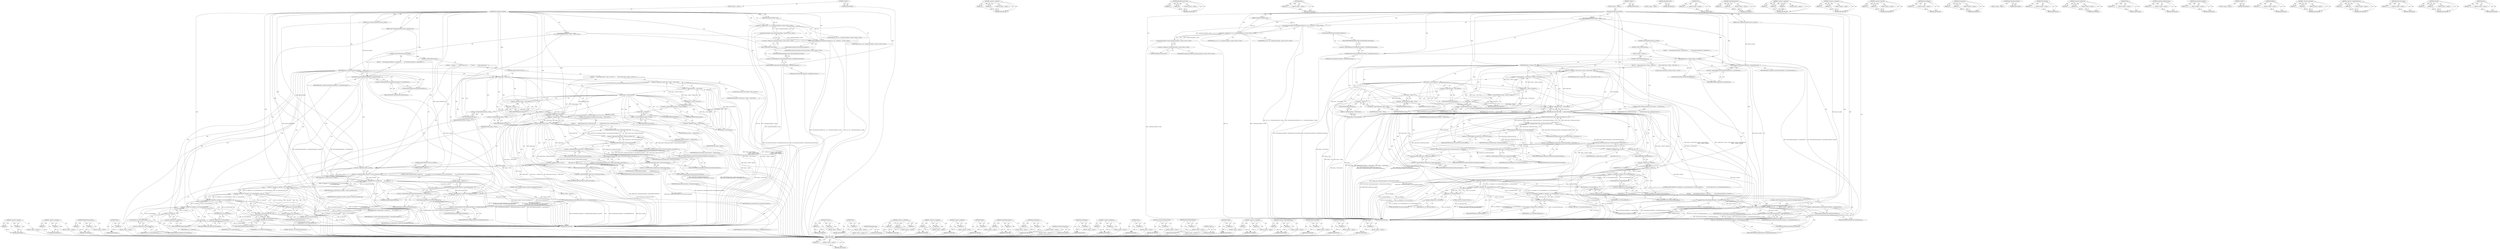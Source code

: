 digraph "Opener" {
vulnerable_241 [label=<(METHOD,IsEmpty)>];
vulnerable_242 [label=<(PARAM,p1)>];
vulnerable_243 [label=<(BLOCK,&lt;empty&gt;,&lt;empty&gt;)>];
vulnerable_244 [label=<(METHOD_RETURN,ANY)>];
vulnerable_223 [label=<(METHOD,&lt;operator&gt;.notEquals)>];
vulnerable_224 [label=<(PARAM,p1)>];
vulnerable_225 [label=<(PARAM,p2)>];
vulnerable_226 [label=<(BLOCK,&lt;empty&gt;,&lt;empty&gt;)>];
vulnerable_227 [label=<(METHOD_RETURN,ANY)>];
vulnerable_179 [label=<(METHOD,BindToExecutionContext)>];
vulnerable_180 [label=<(PARAM,p1)>];
vulnerable_181 [label=<(PARAM,p2)>];
vulnerable_182 [label=<(BLOCK,&lt;empty&gt;,&lt;empty&gt;)>];
vulnerable_183 [label=<(METHOD_RETURN,ANY)>];
vulnerable_202 [label=<(METHOD,Parent)>];
vulnerable_203 [label=<(PARAM,p1)>];
vulnerable_204 [label=<(BLOCK,&lt;empty&gt;,&lt;empty&gt;)>];
vulnerable_205 [label=<(METHOD_RETURN,ANY)>];
vulnerable_6 [label=<(METHOD,&lt;global&gt;)<SUB>1</SUB>>];
vulnerable_7 [label=<(BLOCK,&lt;empty&gt;,&lt;empty&gt;)<SUB>1</SUB>>];
vulnerable_8 [label=<(METHOD,InitContentSecurityPolicy)<SUB>1</SUB>>];
vulnerable_9 [label=<(PARAM,ContentSecurityPolicy* csp)<SUB>2</SUB>>];
vulnerable_10 [label=<(PARAM,const ContentSecurityPolicy* policy_to_inherit)<SUB>3</SUB>>];
vulnerable_11 [label="<(BLOCK,{
   SetContentSecurityPolicy(csp ? csp : Conte...,{
   SetContentSecurityPolicy(csp ? csp : Conte...)<SUB>3</SUB>>"];
vulnerable_12 [label="<(SetContentSecurityPolicy,SetContentSecurityPolicy(csp ? csp : ContentSec...)<SUB>4</SUB>>"];
vulnerable_13 [label="<(&lt;operator&gt;.conditional,csp ? csp : ContentSecurityPolicy::Create())<SUB>4</SUB>>"];
vulnerable_14 [label="<(IDENTIFIER,csp,csp ? csp : ContentSecurityPolicy::Create())<SUB>4</SUB>>"];
vulnerable_15 [label="<(IDENTIFIER,csp,csp ? csp : ContentSecurityPolicy::Create())<SUB>4</SUB>>"];
vulnerable_16 [label="<(ContentSecurityPolicy.Create,ContentSecurityPolicy::Create())<SUB>4</SUB>>"];
vulnerable_17 [label="<(&lt;operator&gt;.fieldAccess,ContentSecurityPolicy::Create)<SUB>4</SUB>>"];
vulnerable_18 [label="<(IDENTIFIER,ContentSecurityPolicy,ContentSecurityPolicy::Create())<SUB>4</SUB>>"];
vulnerable_19 [label=<(FIELD_IDENTIFIER,Create,Create)<SUB>4</SUB>>];
vulnerable_20 [label=<(BindToExecutionContext,GetContentSecurityPolicy()-&gt;BindToExecutionCont...)<SUB>6</SUB>>];
vulnerable_21 [label=<(&lt;operator&gt;.indirectFieldAccess,GetContentSecurityPolicy()-&gt;BindToExecutionContext)<SUB>6</SUB>>];
vulnerable_22 [label=<(GetContentSecurityPolicy,GetContentSecurityPolicy())<SUB>6</SUB>>];
vulnerable_23 [label=<(FIELD_IDENTIFIER,BindToExecutionContext,BindToExecutionContext)<SUB>6</SUB>>];
vulnerable_24 [label=<(LITERAL,this,GetContentSecurityPolicy()-&gt;BindToExecutionCont...)<SUB>6</SUB>>];
vulnerable_25 [label=<(CONTROL_STRUCTURE,IF,if (policy_to_inherit))<SUB>8</SUB>>];
vulnerable_26 [label=<(IDENTIFIER,policy_to_inherit,if (policy_to_inherit))<SUB>8</SUB>>];
vulnerable_27 [label=<(BLOCK,{
     GetContentSecurityPolicy()-&gt;CopyStateFro...,{
     GetContentSecurityPolicy()-&gt;CopyStateFro...)<SUB>8</SUB>>];
vulnerable_28 [label=<(CopyStateFrom,GetContentSecurityPolicy()-&gt;CopyStateFrom(polic...)<SUB>9</SUB>>];
vulnerable_29 [label=<(&lt;operator&gt;.indirectFieldAccess,GetContentSecurityPolicy()-&gt;CopyStateFrom)<SUB>9</SUB>>];
vulnerable_30 [label=<(GetContentSecurityPolicy,GetContentSecurityPolicy())<SUB>9</SUB>>];
vulnerable_31 [label=<(FIELD_IDENTIFIER,CopyStateFrom,CopyStateFrom)<SUB>9</SUB>>];
vulnerable_32 [label=<(IDENTIFIER,policy_to_inherit,GetContentSecurityPolicy()-&gt;CopyStateFrom(polic...)<SUB>9</SUB>>];
vulnerable_33 [label=<(CONTROL_STRUCTURE,ELSE,else)<SUB>10</SUB>>];
vulnerable_34 [label=<(BLOCK,&lt;empty&gt;,&lt;empty&gt;)<SUB>10</SUB>>];
vulnerable_35 [label=<(CONTROL_STRUCTURE,IF,if (frame_))<SUB>10</SUB>>];
vulnerable_36 [label=<(IDENTIFIER,frame_,if (frame_))<SUB>10</SUB>>];
vulnerable_37 [label=<(BLOCK,{
    Frame* inherit_from = frame_-&gt;Tree().Pare...,{
    Frame* inherit_from = frame_-&gt;Tree().Pare...)<SUB>10</SUB>>];
vulnerable_38 [label="<(LOCAL,Frame* inherit_from: Frame*)<SUB>11</SUB>>"];
vulnerable_39 [label=<(&lt;operator&gt;.assignment,* inherit_from = frame_-&gt;Tree().Parent() ? fram...)<SUB>11</SUB>>];
vulnerable_40 [label=<(IDENTIFIER,inherit_from,* inherit_from = frame_-&gt;Tree().Parent() ? fram...)<SUB>11</SUB>>];
vulnerable_41 [label=<(&lt;operator&gt;.conditional,frame_-&gt;Tree().Parent() ? frame_-&gt;Tree().Parent...)<SUB>11</SUB>>];
vulnerable_42 [label=<(Parent,frame_-&gt;Tree().Parent())<SUB>11</SUB>>];
vulnerable_43 [label=<(&lt;operator&gt;.fieldAccess,frame_-&gt;Tree().Parent)<SUB>11</SUB>>];
vulnerable_44 [label=<(Tree,frame_-&gt;Tree())<SUB>11</SUB>>];
vulnerable_45 [label=<(&lt;operator&gt;.indirectFieldAccess,frame_-&gt;Tree)<SUB>11</SUB>>];
vulnerable_46 [label=<(IDENTIFIER,frame_,frame_-&gt;Tree())<SUB>11</SUB>>];
vulnerable_47 [label=<(FIELD_IDENTIFIER,Tree,Tree)<SUB>11</SUB>>];
vulnerable_48 [label=<(FIELD_IDENTIFIER,Parent,Parent)<SUB>11</SUB>>];
vulnerable_49 [label=<(Parent,frame_-&gt;Tree().Parent())<SUB>11</SUB>>];
vulnerable_50 [label=<(&lt;operator&gt;.fieldAccess,frame_-&gt;Tree().Parent)<SUB>11</SUB>>];
vulnerable_51 [label=<(Tree,frame_-&gt;Tree())<SUB>11</SUB>>];
vulnerable_52 [label=<(&lt;operator&gt;.indirectFieldAccess,frame_-&gt;Tree)<SUB>11</SUB>>];
vulnerable_53 [label=<(IDENTIFIER,frame_,frame_-&gt;Tree())<SUB>11</SUB>>];
vulnerable_54 [label=<(FIELD_IDENTIFIER,Tree,Tree)<SUB>11</SUB>>];
vulnerable_55 [label=<(FIELD_IDENTIFIER,Parent,Parent)<SUB>11</SUB>>];
vulnerable_56 [label=<(Opener,frame_-&gt;Client()-&gt;Opener())<SUB>12</SUB>>];
vulnerable_57 [label=<(&lt;operator&gt;.indirectFieldAccess,frame_-&gt;Client()-&gt;Opener)<SUB>12</SUB>>];
vulnerable_58 [label=<(Client,frame_-&gt;Client())<SUB>12</SUB>>];
vulnerable_59 [label=<(&lt;operator&gt;.indirectFieldAccess,frame_-&gt;Client)<SUB>12</SUB>>];
vulnerable_60 [label=<(IDENTIFIER,frame_,frame_-&gt;Client())<SUB>12</SUB>>];
vulnerable_61 [label=<(FIELD_IDENTIFIER,Client,Client)<SUB>12</SUB>>];
vulnerable_62 [label=<(FIELD_IDENTIFIER,Opener,Opener)<SUB>12</SUB>>];
vulnerable_63 [label=<(CONTROL_STRUCTURE,IF,if (inherit_from &amp;&amp; frame_ != inherit_from))<SUB>13</SUB>>];
vulnerable_64 [label=<(&lt;operator&gt;.logicalAnd,inherit_from &amp;&amp; frame_ != inherit_from)<SUB>13</SUB>>];
vulnerable_65 [label=<(IDENTIFIER,inherit_from,inherit_from &amp;&amp; frame_ != inherit_from)<SUB>13</SUB>>];
vulnerable_66 [label=<(&lt;operator&gt;.notEquals,frame_ != inherit_from)<SUB>13</SUB>>];
vulnerable_67 [label=<(IDENTIFIER,frame_,frame_ != inherit_from)<SUB>13</SUB>>];
vulnerable_68 [label=<(IDENTIFIER,inherit_from,frame_ != inherit_from)<SUB>13</SUB>>];
vulnerable_69 [label=<(BLOCK,{
      DCHECK(inherit_from-&gt;GetSecurityContext...,{
      DCHECK(inherit_from-&gt;GetSecurityContext...)<SUB>13</SUB>>];
vulnerable_70 [label=<(DCHECK,DCHECK(inherit_from-&gt;GetSecurityContext() &amp;&amp;
  ...)<SUB>14</SUB>>];
vulnerable_71 [label=<(&lt;operator&gt;.logicalAnd,inherit_from-&gt;GetSecurityContext() &amp;&amp;
         ...)<SUB>14</SUB>>];
vulnerable_72 [label=<(GetSecurityContext,inherit_from-&gt;GetSecurityContext())<SUB>14</SUB>>];
vulnerable_73 [label=<(&lt;operator&gt;.indirectFieldAccess,inherit_from-&gt;GetSecurityContext)<SUB>14</SUB>>];
vulnerable_74 [label=<(IDENTIFIER,inherit_from,inherit_from-&gt;GetSecurityContext())<SUB>14</SUB>>];
vulnerable_75 [label=<(FIELD_IDENTIFIER,GetSecurityContext,GetSecurityContext)<SUB>14</SUB>>];
vulnerable_76 [label=<(GetContentSecurityPolicy,inherit_from-&gt;GetSecurityContext()-&gt;GetContentS...)<SUB>15</SUB>>];
vulnerable_77 [label=<(&lt;operator&gt;.indirectFieldAccess,inherit_from-&gt;GetSecurityContext()-&gt;GetContentS...)<SUB>15</SUB>>];
vulnerable_78 [label=<(GetSecurityContext,inherit_from-&gt;GetSecurityContext())<SUB>15</SUB>>];
vulnerable_79 [label=<(&lt;operator&gt;.indirectFieldAccess,inherit_from-&gt;GetSecurityContext)<SUB>15</SUB>>];
vulnerable_80 [label=<(IDENTIFIER,inherit_from,inherit_from-&gt;GetSecurityContext())<SUB>15</SUB>>];
vulnerable_81 [label=<(FIELD_IDENTIFIER,GetSecurityContext,GetSecurityContext)<SUB>15</SUB>>];
vulnerable_82 [label=<(FIELD_IDENTIFIER,GetContentSecurityPolicy,GetContentSecurityPolicy)<SUB>15</SUB>>];
vulnerable_83 [label=<(&lt;operator&gt;.assignment,policy_to_inherit =
          inherit_from-&gt;Get...)<SUB>16</SUB>>];
vulnerable_84 [label=<(IDENTIFIER,policy_to_inherit,policy_to_inherit =
          inherit_from-&gt;Get...)<SUB>16</SUB>>];
vulnerable_85 [label=<(GetContentSecurityPolicy,inherit_from-&gt;GetSecurityContext()-&gt;GetContentS...)<SUB>17</SUB>>];
vulnerable_86 [label=<(&lt;operator&gt;.indirectFieldAccess,inherit_from-&gt;GetSecurityContext()-&gt;GetContentS...)<SUB>17</SUB>>];
vulnerable_87 [label=<(GetSecurityContext,inherit_from-&gt;GetSecurityContext())<SUB>17</SUB>>];
vulnerable_88 [label=<(&lt;operator&gt;.indirectFieldAccess,inherit_from-&gt;GetSecurityContext)<SUB>17</SUB>>];
vulnerable_89 [label=<(IDENTIFIER,inherit_from,inherit_from-&gt;GetSecurityContext())<SUB>17</SUB>>];
vulnerable_90 [label=<(FIELD_IDENTIFIER,GetSecurityContext,GetSecurityContext)<SUB>17</SUB>>];
vulnerable_91 [label=<(FIELD_IDENTIFIER,GetContentSecurityPolicy,GetContentSecurityPolicy)<SUB>17</SUB>>];
vulnerable_92 [label=<(CONTROL_STRUCTURE,IF,if (url_.IsEmpty() || url_.ProtocolIsAbout() || url_.ProtocolIsData() ||
          url_.ProtocolIs(&quot;blob&quot;) || url_.ProtocolIs(&quot;filesystem&quot;)))<SUB>18</SUB>>];
vulnerable_93 [label=<(&lt;operator&gt;.logicalOr,url_.IsEmpty() || url_.ProtocolIsAbout() || url...)<SUB>18</SUB>>];
vulnerable_94 [label=<(&lt;operator&gt;.logicalOr,url_.IsEmpty() || url_.ProtocolIsAbout() || url...)<SUB>18</SUB>>];
vulnerable_95 [label=<(&lt;operator&gt;.logicalOr,url_.IsEmpty() || url_.ProtocolIsAbout() || url...)<SUB>18</SUB>>];
vulnerable_96 [label=<(&lt;operator&gt;.logicalOr,url_.IsEmpty() || url_.ProtocolIsAbout())<SUB>18</SUB>>];
vulnerable_97 [label=<(IsEmpty,url_.IsEmpty())<SUB>18</SUB>>];
vulnerable_98 [label=<(&lt;operator&gt;.fieldAccess,url_.IsEmpty)<SUB>18</SUB>>];
vulnerable_99 [label=<(IDENTIFIER,url_,url_.IsEmpty())<SUB>18</SUB>>];
vulnerable_100 [label=<(FIELD_IDENTIFIER,IsEmpty,IsEmpty)<SUB>18</SUB>>];
vulnerable_101 [label=<(ProtocolIsAbout,url_.ProtocolIsAbout())<SUB>18</SUB>>];
vulnerable_102 [label=<(&lt;operator&gt;.fieldAccess,url_.ProtocolIsAbout)<SUB>18</SUB>>];
vulnerable_103 [label=<(IDENTIFIER,url_,url_.ProtocolIsAbout())<SUB>18</SUB>>];
vulnerable_104 [label=<(FIELD_IDENTIFIER,ProtocolIsAbout,ProtocolIsAbout)<SUB>18</SUB>>];
vulnerable_105 [label=<(ProtocolIsData,url_.ProtocolIsData())<SUB>18</SUB>>];
vulnerable_106 [label=<(&lt;operator&gt;.fieldAccess,url_.ProtocolIsData)<SUB>18</SUB>>];
vulnerable_107 [label=<(IDENTIFIER,url_,url_.ProtocolIsData())<SUB>18</SUB>>];
vulnerable_108 [label=<(FIELD_IDENTIFIER,ProtocolIsData,ProtocolIsData)<SUB>18</SUB>>];
vulnerable_109 [label=<(ProtocolIs,url_.ProtocolIs(&quot;blob&quot;))<SUB>19</SUB>>];
vulnerable_110 [label=<(&lt;operator&gt;.fieldAccess,url_.ProtocolIs)<SUB>19</SUB>>];
vulnerable_111 [label=<(IDENTIFIER,url_,url_.ProtocolIs(&quot;blob&quot;))<SUB>19</SUB>>];
vulnerable_112 [label=<(FIELD_IDENTIFIER,ProtocolIs,ProtocolIs)<SUB>19</SUB>>];
vulnerable_113 [label=<(LITERAL,&quot;blob&quot;,url_.ProtocolIs(&quot;blob&quot;))<SUB>19</SUB>>];
vulnerable_114 [label=<(ProtocolIs,url_.ProtocolIs(&quot;filesystem&quot;))<SUB>19</SUB>>];
vulnerable_115 [label=<(&lt;operator&gt;.fieldAccess,url_.ProtocolIs)<SUB>19</SUB>>];
vulnerable_116 [label=<(IDENTIFIER,url_,url_.ProtocolIs(&quot;filesystem&quot;))<SUB>19</SUB>>];
vulnerable_117 [label=<(FIELD_IDENTIFIER,ProtocolIs,ProtocolIs)<SUB>19</SUB>>];
vulnerable_118 [label=<(LITERAL,&quot;filesystem&quot;,url_.ProtocolIs(&quot;filesystem&quot;))<SUB>19</SUB>>];
vulnerable_119 [label=<(BLOCK,{
        GetContentSecurityPolicy()-&gt;CopyState...,{
        GetContentSecurityPolicy()-&gt;CopyState...)<SUB>19</SUB>>];
vulnerable_120 [label=<(CopyStateFrom,GetContentSecurityPolicy()-&gt;CopyStateFrom(polic...)<SUB>20</SUB>>];
vulnerable_121 [label=<(&lt;operator&gt;.indirectFieldAccess,GetContentSecurityPolicy()-&gt;CopyStateFrom)<SUB>20</SUB>>];
vulnerable_122 [label=<(GetContentSecurityPolicy,GetContentSecurityPolicy())<SUB>20</SUB>>];
vulnerable_123 [label=<(FIELD_IDENTIFIER,CopyStateFrom,CopyStateFrom)<SUB>20</SUB>>];
vulnerable_124 [label=<(IDENTIFIER,policy_to_inherit,GetContentSecurityPolicy()-&gt;CopyStateFrom(polic...)<SUB>20</SUB>>];
vulnerable_125 [label=<(CONTROL_STRUCTURE,IF,if (policy_to_inherit &amp;&amp; IsPluginDocument()))<SUB>24</SUB>>];
vulnerable_126 [label=<(&lt;operator&gt;.logicalAnd,policy_to_inherit &amp;&amp; IsPluginDocument())<SUB>24</SUB>>];
vulnerable_127 [label=<(IDENTIFIER,policy_to_inherit,policy_to_inherit &amp;&amp; IsPluginDocument())<SUB>24</SUB>>];
vulnerable_128 [label=<(IsPluginDocument,IsPluginDocument())<SUB>24</SUB>>];
vulnerable_129 [label=<(BLOCK,&lt;empty&gt;,&lt;empty&gt;)<SUB>25</SUB>>];
vulnerable_130 [label=<(CopyPluginTypesFrom,GetContentSecurityPolicy()-&gt;CopyPluginTypesFrom...)<SUB>25</SUB>>];
vulnerable_131 [label=<(&lt;operator&gt;.indirectFieldAccess,GetContentSecurityPolicy()-&gt;CopyPluginTypesFrom)<SUB>25</SUB>>];
vulnerable_132 [label=<(GetContentSecurityPolicy,GetContentSecurityPolicy())<SUB>25</SUB>>];
vulnerable_133 [label=<(FIELD_IDENTIFIER,CopyPluginTypesFrom,CopyPluginTypesFrom)<SUB>25</SUB>>];
vulnerable_134 [label=<(IDENTIFIER,policy_to_inherit,GetContentSecurityPolicy()-&gt;CopyPluginTypesFrom...)<SUB>25</SUB>>];
vulnerable_135 [label=<(METHOD_RETURN,void)<SUB>1</SUB>>];
vulnerable_137 [label=<(METHOD_RETURN,ANY)<SUB>1</SUB>>];
vulnerable_258 [label=<(METHOD,IsPluginDocument)>];
vulnerable_259 [label=<(BLOCK,&lt;empty&gt;,&lt;empty&gt;)>];
vulnerable_260 [label=<(METHOD_RETURN,ANY)>];
vulnerable_206 [label=<(METHOD,Tree)>];
vulnerable_207 [label=<(PARAM,p1)>];
vulnerable_208 [label=<(BLOCK,&lt;empty&gt;,&lt;empty&gt;)>];
vulnerable_209 [label=<(METHOD_RETURN,ANY)>];
vulnerable_261 [label=<(METHOD,CopyPluginTypesFrom)>];
vulnerable_262 [label=<(PARAM,p1)>];
vulnerable_263 [label=<(PARAM,p2)>];
vulnerable_264 [label=<(BLOCK,&lt;empty&gt;,&lt;empty&gt;)>];
vulnerable_265 [label=<(METHOD_RETURN,ANY)>];
vulnerable_164 [label=<(METHOD,&lt;operator&gt;.conditional)>];
vulnerable_165 [label=<(PARAM,p1)>];
vulnerable_166 [label=<(PARAM,p2)>];
vulnerable_167 [label=<(PARAM,p3)>];
vulnerable_168 [label=<(BLOCK,&lt;empty&gt;,&lt;empty&gt;)>];
vulnerable_169 [label=<(METHOD_RETURN,ANY)>];
vulnerable_197 [label=<(METHOD,&lt;operator&gt;.assignment)>];
vulnerable_198 [label=<(PARAM,p1)>];
vulnerable_199 [label=<(PARAM,p2)>];
vulnerable_200 [label=<(BLOCK,&lt;empty&gt;,&lt;empty&gt;)>];
vulnerable_201 [label=<(METHOD_RETURN,ANY)>];
vulnerable_236 [label=<(METHOD,&lt;operator&gt;.logicalOr)>];
vulnerable_237 [label=<(PARAM,p1)>];
vulnerable_238 [label=<(PARAM,p2)>];
vulnerable_239 [label=<(BLOCK,&lt;empty&gt;,&lt;empty&gt;)>];
vulnerable_240 [label=<(METHOD_RETURN,ANY)>];
vulnerable_245 [label=<(METHOD,ProtocolIsAbout)>];
vulnerable_246 [label=<(PARAM,p1)>];
vulnerable_247 [label=<(BLOCK,&lt;empty&gt;,&lt;empty&gt;)>];
vulnerable_248 [label=<(METHOD_RETURN,ANY)>];
vulnerable_192 [label=<(METHOD,CopyStateFrom)>];
vulnerable_193 [label=<(PARAM,p1)>];
vulnerable_194 [label=<(PARAM,p2)>];
vulnerable_195 [label=<(BLOCK,&lt;empty&gt;,&lt;empty&gt;)>];
vulnerable_196 [label=<(METHOD_RETURN,ANY)>];
vulnerable_189 [label=<(METHOD,GetContentSecurityPolicy)>];
vulnerable_190 [label=<(BLOCK,&lt;empty&gt;,&lt;empty&gt;)>];
vulnerable_191 [label=<(METHOD_RETURN,ANY)>];
vulnerable_249 [label=<(METHOD,ProtocolIsData)>];
vulnerable_250 [label=<(PARAM,p1)>];
vulnerable_251 [label=<(BLOCK,&lt;empty&gt;,&lt;empty&gt;)>];
vulnerable_252 [label=<(METHOD_RETURN,ANY)>];
vulnerable_174 [label=<(METHOD,&lt;operator&gt;.fieldAccess)>];
vulnerable_175 [label=<(PARAM,p1)>];
vulnerable_176 [label=<(PARAM,p2)>];
vulnerable_177 [label=<(BLOCK,&lt;empty&gt;,&lt;empty&gt;)>];
vulnerable_178 [label=<(METHOD_RETURN,ANY)>];
vulnerable_214 [label=<(METHOD,Client)>];
vulnerable_215 [label=<(PARAM,p1)>];
vulnerable_216 [label=<(BLOCK,&lt;empty&gt;,&lt;empty&gt;)>];
vulnerable_217 [label=<(METHOD_RETURN,ANY)>];
vulnerable_170 [label=<(METHOD,ContentSecurityPolicy.Create)>];
vulnerable_171 [label=<(PARAM,p1)>];
vulnerable_172 [label=<(BLOCK,&lt;empty&gt;,&lt;empty&gt;)>];
vulnerable_173 [label=<(METHOD_RETURN,ANY)>];
vulnerable_160 [label=<(METHOD,SetContentSecurityPolicy)>];
vulnerable_161 [label=<(PARAM,p1)>];
vulnerable_162 [label=<(BLOCK,&lt;empty&gt;,&lt;empty&gt;)>];
vulnerable_163 [label=<(METHOD_RETURN,ANY)>];
vulnerable_154 [label=<(METHOD,&lt;global&gt;)<SUB>1</SUB>>];
vulnerable_155 [label=<(BLOCK,&lt;empty&gt;,&lt;empty&gt;)>];
vulnerable_156 [label=<(METHOD_RETURN,ANY)>];
vulnerable_228 [label=<(METHOD,DCHECK)>];
vulnerable_229 [label=<(PARAM,p1)>];
vulnerable_230 [label=<(BLOCK,&lt;empty&gt;,&lt;empty&gt;)>];
vulnerable_231 [label=<(METHOD_RETURN,ANY)>];
vulnerable_218 [label=<(METHOD,&lt;operator&gt;.logicalAnd)>];
vulnerable_219 [label=<(PARAM,p1)>];
vulnerable_220 [label=<(PARAM,p2)>];
vulnerable_221 [label=<(BLOCK,&lt;empty&gt;,&lt;empty&gt;)>];
vulnerable_222 [label=<(METHOD_RETURN,ANY)>];
vulnerable_184 [label=<(METHOD,&lt;operator&gt;.indirectFieldAccess)>];
vulnerable_185 [label=<(PARAM,p1)>];
vulnerable_186 [label=<(PARAM,p2)>];
vulnerable_187 [label=<(BLOCK,&lt;empty&gt;,&lt;empty&gt;)>];
vulnerable_188 [label=<(METHOD_RETURN,ANY)>];
vulnerable_232 [label=<(METHOD,GetSecurityContext)>];
vulnerable_233 [label=<(PARAM,p1)>];
vulnerable_234 [label=<(BLOCK,&lt;empty&gt;,&lt;empty&gt;)>];
vulnerable_235 [label=<(METHOD_RETURN,ANY)>];
vulnerable_253 [label=<(METHOD,ProtocolIs)>];
vulnerable_254 [label=<(PARAM,p1)>];
vulnerable_255 [label=<(PARAM,p2)>];
vulnerable_256 [label=<(BLOCK,&lt;empty&gt;,&lt;empty&gt;)>];
vulnerable_257 [label=<(METHOD_RETURN,ANY)>];
vulnerable_210 [label=<(METHOD,Opener)>];
vulnerable_211 [label=<(PARAM,p1)>];
vulnerable_212 [label=<(BLOCK,&lt;empty&gt;,&lt;empty&gt;)>];
vulnerable_213 [label=<(METHOD_RETURN,ANY)>];
fixed_250 [label=<(METHOD,&lt;operator&gt;.logicalOr)>];
fixed_251 [label=<(PARAM,p1)>];
fixed_252 [label=<(PARAM,p2)>];
fixed_253 [label=<(BLOCK,&lt;empty&gt;,&lt;empty&gt;)>];
fixed_254 [label=<(METHOD_RETURN,ANY)>];
fixed_233 [label=<(METHOD,&lt;operator&gt;.notEquals)>];
fixed_234 [label=<(PARAM,p1)>];
fixed_235 [label=<(PARAM,p2)>];
fixed_236 [label=<(BLOCK,&lt;empty&gt;,&lt;empty&gt;)>];
fixed_237 [label=<(METHOD_RETURN,ANY)>];
fixed_189 [label=<(METHOD,BindToExecutionContext)>];
fixed_190 [label=<(PARAM,p1)>];
fixed_191 [label=<(PARAM,p2)>];
fixed_192 [label=<(BLOCK,&lt;empty&gt;,&lt;empty&gt;)>];
fixed_193 [label=<(METHOD_RETURN,ANY)>];
fixed_212 [label=<(METHOD,Parent)>];
fixed_213 [label=<(PARAM,p1)>];
fixed_214 [label=<(BLOCK,&lt;empty&gt;,&lt;empty&gt;)>];
fixed_215 [label=<(METHOD_RETURN,ANY)>];
fixed_6 [label=<(METHOD,&lt;global&gt;)<SUB>1</SUB>>];
fixed_7 [label=<(BLOCK,&lt;empty&gt;,&lt;empty&gt;)<SUB>1</SUB>>];
fixed_8 [label=<(METHOD,InitContentSecurityPolicy)<SUB>1</SUB>>];
fixed_9 [label=<(PARAM,ContentSecurityPolicy* csp)<SUB>2</SUB>>];
fixed_10 [label=<(PARAM,const ContentSecurityPolicy* policy_to_inherit)<SUB>3</SUB>>];
fixed_11 [label=<(PARAM,const ContentSecurityPolicy* previous_document_csp)<SUB>4</SUB>>];
fixed_12 [label="<(BLOCK,{
   SetContentSecurityPolicy(csp ? csp : Conte...,{
   SetContentSecurityPolicy(csp ? csp : Conte...)<SUB>4</SUB>>"];
fixed_13 [label="<(SetContentSecurityPolicy,SetContentSecurityPolicy(csp ? csp : ContentSec...)<SUB>5</SUB>>"];
fixed_14 [label="<(&lt;operator&gt;.conditional,csp ? csp : ContentSecurityPolicy::Create())<SUB>5</SUB>>"];
fixed_15 [label="<(IDENTIFIER,csp,csp ? csp : ContentSecurityPolicy::Create())<SUB>5</SUB>>"];
fixed_16 [label="<(IDENTIFIER,csp,csp ? csp : ContentSecurityPolicy::Create())<SUB>5</SUB>>"];
fixed_17 [label="<(ContentSecurityPolicy.Create,ContentSecurityPolicy::Create())<SUB>5</SUB>>"];
fixed_18 [label="<(&lt;operator&gt;.fieldAccess,ContentSecurityPolicy::Create)<SUB>5</SUB>>"];
fixed_19 [label="<(IDENTIFIER,ContentSecurityPolicy,ContentSecurityPolicy::Create())<SUB>5</SUB>>"];
fixed_20 [label=<(FIELD_IDENTIFIER,Create,Create)<SUB>5</SUB>>];
fixed_21 [label=<(BindToExecutionContext,GetContentSecurityPolicy()-&gt;BindToExecutionCont...)<SUB>7</SUB>>];
fixed_22 [label=<(&lt;operator&gt;.indirectFieldAccess,GetContentSecurityPolicy()-&gt;BindToExecutionContext)<SUB>7</SUB>>];
fixed_23 [label=<(GetContentSecurityPolicy,GetContentSecurityPolicy())<SUB>7</SUB>>];
fixed_24 [label=<(FIELD_IDENTIFIER,BindToExecutionContext,BindToExecutionContext)<SUB>7</SUB>>];
fixed_25 [label=<(LITERAL,this,GetContentSecurityPolicy()-&gt;BindToExecutionCont...)<SUB>7</SUB>>];
fixed_26 [label=<(CONTROL_STRUCTURE,IF,if (policy_to_inherit))<SUB>9</SUB>>];
fixed_27 [label=<(IDENTIFIER,policy_to_inherit,if (policy_to_inherit))<SUB>9</SUB>>];
fixed_28 [label=<(BLOCK,{
     GetContentSecurityPolicy()-&gt;CopyStateFro...,{
     GetContentSecurityPolicy()-&gt;CopyStateFro...)<SUB>9</SUB>>];
fixed_29 [label=<(CopyStateFrom,GetContentSecurityPolicy()-&gt;CopyStateFrom(polic...)<SUB>10</SUB>>];
fixed_30 [label=<(&lt;operator&gt;.indirectFieldAccess,GetContentSecurityPolicy()-&gt;CopyStateFrom)<SUB>10</SUB>>];
fixed_31 [label=<(GetContentSecurityPolicy,GetContentSecurityPolicy())<SUB>10</SUB>>];
fixed_32 [label=<(FIELD_IDENTIFIER,CopyStateFrom,CopyStateFrom)<SUB>10</SUB>>];
fixed_33 [label=<(IDENTIFIER,policy_to_inherit,GetContentSecurityPolicy()-&gt;CopyStateFrom(polic...)<SUB>10</SUB>>];
fixed_34 [label=<(CONTROL_STRUCTURE,ELSE,else)<SUB>11</SUB>>];
fixed_35 [label=<(BLOCK,{
    if (frame_) {
      Frame* inherit_from =...,{
    if (frame_) {
      Frame* inherit_from =...)<SUB>11</SUB>>];
fixed_36 [label=<(CONTROL_STRUCTURE,IF,if (frame_))<SUB>12</SUB>>];
fixed_37 [label=<(IDENTIFIER,frame_,if (frame_))<SUB>12</SUB>>];
fixed_38 [label=<(BLOCK,{
      Frame* inherit_from = frame_-&gt;Tree().Pa...,{
      Frame* inherit_from = frame_-&gt;Tree().Pa...)<SUB>12</SUB>>];
fixed_39 [label="<(LOCAL,Frame* inherit_from: Frame*)<SUB>13</SUB>>"];
fixed_40 [label=<(&lt;operator&gt;.assignment,* inherit_from = frame_-&gt;Tree().Parent()
      ...)<SUB>13</SUB>>];
fixed_41 [label=<(IDENTIFIER,inherit_from,* inherit_from = frame_-&gt;Tree().Parent()
      ...)<SUB>13</SUB>>];
fixed_42 [label=<(&lt;operator&gt;.conditional,frame_-&gt;Tree().Parent()
                       ...)<SUB>13</SUB>>];
fixed_43 [label=<(Parent,frame_-&gt;Tree().Parent())<SUB>13</SUB>>];
fixed_44 [label=<(&lt;operator&gt;.fieldAccess,frame_-&gt;Tree().Parent)<SUB>13</SUB>>];
fixed_45 [label=<(Tree,frame_-&gt;Tree())<SUB>13</SUB>>];
fixed_46 [label=<(&lt;operator&gt;.indirectFieldAccess,frame_-&gt;Tree)<SUB>13</SUB>>];
fixed_47 [label=<(IDENTIFIER,frame_,frame_-&gt;Tree())<SUB>13</SUB>>];
fixed_48 [label=<(FIELD_IDENTIFIER,Tree,Tree)<SUB>13</SUB>>];
fixed_49 [label=<(FIELD_IDENTIFIER,Parent,Parent)<SUB>13</SUB>>];
fixed_50 [label=<(Parent,frame_-&gt;Tree().Parent())<SUB>14</SUB>>];
fixed_51 [label=<(&lt;operator&gt;.fieldAccess,frame_-&gt;Tree().Parent)<SUB>14</SUB>>];
fixed_52 [label=<(Tree,frame_-&gt;Tree())<SUB>14</SUB>>];
fixed_53 [label=<(&lt;operator&gt;.indirectFieldAccess,frame_-&gt;Tree)<SUB>14</SUB>>];
fixed_54 [label=<(IDENTIFIER,frame_,frame_-&gt;Tree())<SUB>14</SUB>>];
fixed_55 [label=<(FIELD_IDENTIFIER,Tree,Tree)<SUB>14</SUB>>];
fixed_56 [label=<(FIELD_IDENTIFIER,Parent,Parent)<SUB>14</SUB>>];
fixed_57 [label=<(Opener,frame_-&gt;Client()-&gt;Opener())<SUB>15</SUB>>];
fixed_58 [label=<(&lt;operator&gt;.indirectFieldAccess,frame_-&gt;Client()-&gt;Opener)<SUB>15</SUB>>];
fixed_59 [label=<(Client,frame_-&gt;Client())<SUB>15</SUB>>];
fixed_60 [label=<(&lt;operator&gt;.indirectFieldAccess,frame_-&gt;Client)<SUB>15</SUB>>];
fixed_61 [label=<(IDENTIFIER,frame_,frame_-&gt;Client())<SUB>15</SUB>>];
fixed_62 [label=<(FIELD_IDENTIFIER,Client,Client)<SUB>15</SUB>>];
fixed_63 [label=<(FIELD_IDENTIFIER,Opener,Opener)<SUB>15</SUB>>];
fixed_64 [label=<(CONTROL_STRUCTURE,IF,if (inherit_from &amp;&amp; frame_ != inherit_from))<SUB>16</SUB>>];
fixed_65 [label=<(&lt;operator&gt;.logicalAnd,inherit_from &amp;&amp; frame_ != inherit_from)<SUB>16</SUB>>];
fixed_66 [label=<(IDENTIFIER,inherit_from,inherit_from &amp;&amp; frame_ != inherit_from)<SUB>16</SUB>>];
fixed_67 [label=<(&lt;operator&gt;.notEquals,frame_ != inherit_from)<SUB>16</SUB>>];
fixed_68 [label=<(IDENTIFIER,frame_,frame_ != inherit_from)<SUB>16</SUB>>];
fixed_69 [label=<(IDENTIFIER,inherit_from,frame_ != inherit_from)<SUB>16</SUB>>];
fixed_70 [label=<(BLOCK,{
        DCHECK(inherit_from-&gt;GetSecurityConte...,{
        DCHECK(inherit_from-&gt;GetSecurityConte...)<SUB>16</SUB>>];
fixed_71 [label=<(DCHECK,DCHECK(inherit_from-&gt;GetSecurityContext() &amp;&amp;
  ...)<SUB>17</SUB>>];
fixed_72 [label=<(&lt;operator&gt;.logicalAnd,inherit_from-&gt;GetSecurityContext() &amp;&amp;
         ...)<SUB>17</SUB>>];
fixed_73 [label=<(GetSecurityContext,inherit_from-&gt;GetSecurityContext())<SUB>17</SUB>>];
fixed_74 [label=<(&lt;operator&gt;.indirectFieldAccess,inherit_from-&gt;GetSecurityContext)<SUB>17</SUB>>];
fixed_75 [label=<(IDENTIFIER,inherit_from,inherit_from-&gt;GetSecurityContext())<SUB>17</SUB>>];
fixed_76 [label=<(FIELD_IDENTIFIER,GetSecurityContext,GetSecurityContext)<SUB>17</SUB>>];
fixed_77 [label=<(GetContentSecurityPolicy,inherit_from-&gt;GetSecurityContext()-&gt;GetContentS...)<SUB>18</SUB>>];
fixed_78 [label=<(&lt;operator&gt;.indirectFieldAccess,inherit_from-&gt;GetSecurityContext()-&gt;GetContentS...)<SUB>18</SUB>>];
fixed_79 [label=<(GetSecurityContext,inherit_from-&gt;GetSecurityContext())<SUB>18</SUB>>];
fixed_80 [label=<(&lt;operator&gt;.indirectFieldAccess,inherit_from-&gt;GetSecurityContext)<SUB>18</SUB>>];
fixed_81 [label=<(IDENTIFIER,inherit_from,inherit_from-&gt;GetSecurityContext())<SUB>18</SUB>>];
fixed_82 [label=<(FIELD_IDENTIFIER,GetSecurityContext,GetSecurityContext)<SUB>18</SUB>>];
fixed_83 [label=<(FIELD_IDENTIFIER,GetContentSecurityPolicy,GetContentSecurityPolicy)<SUB>18</SUB>>];
fixed_84 [label=<(&lt;operator&gt;.assignment,policy_to_inherit =
            inherit_from-&gt;G...)<SUB>19</SUB>>];
fixed_85 [label=<(IDENTIFIER,policy_to_inherit,policy_to_inherit =
            inherit_from-&gt;G...)<SUB>19</SUB>>];
fixed_86 [label=<(GetContentSecurityPolicy,inherit_from-&gt;GetSecurityContext()-&gt;GetContentS...)<SUB>20</SUB>>];
fixed_87 [label=<(&lt;operator&gt;.indirectFieldAccess,inherit_from-&gt;GetSecurityContext()-&gt;GetContentS...)<SUB>20</SUB>>];
fixed_88 [label=<(GetSecurityContext,inherit_from-&gt;GetSecurityContext())<SUB>20</SUB>>];
fixed_89 [label=<(&lt;operator&gt;.indirectFieldAccess,inherit_from-&gt;GetSecurityContext)<SUB>20</SUB>>];
fixed_90 [label=<(IDENTIFIER,inherit_from,inherit_from-&gt;GetSecurityContext())<SUB>20</SUB>>];
fixed_91 [label=<(FIELD_IDENTIFIER,GetSecurityContext,GetSecurityContext)<SUB>20</SUB>>];
fixed_92 [label=<(FIELD_IDENTIFIER,GetContentSecurityPolicy,GetContentSecurityPolicy)<SUB>20</SUB>>];
fixed_93 [label=<(CONTROL_STRUCTURE,IF,if (!policy_to_inherit))<SUB>26</SUB>>];
fixed_94 [label=<(&lt;operator&gt;.logicalNot,!policy_to_inherit)<SUB>26</SUB>>];
fixed_95 [label=<(IDENTIFIER,policy_to_inherit,!policy_to_inherit)<SUB>26</SUB>>];
fixed_96 [label=<(BLOCK,&lt;empty&gt;,&lt;empty&gt;)<SUB>27</SUB>>];
fixed_97 [label=<(&lt;operator&gt;.assignment,policy_to_inherit = previous_document_csp)<SUB>27</SUB>>];
fixed_98 [label=<(IDENTIFIER,policy_to_inherit,policy_to_inherit = previous_document_csp)<SUB>27</SUB>>];
fixed_99 [label=<(IDENTIFIER,previous_document_csp,policy_to_inherit = previous_document_csp)<SUB>27</SUB>>];
fixed_100 [label=<(CONTROL_STRUCTURE,IF,if (policy_to_inherit &amp;&amp;
        (url_.IsEmpty() || url_.ProtocolIsAbout() || url_.ProtocolIsData() ||
         url_.ProtocolIs(&quot;blob&quot;) || url_.ProtocolIs(&quot;filesystem&quot;))))<SUB>31</SUB>>];
fixed_101 [label=<(&lt;operator&gt;.logicalAnd,policy_to_inherit &amp;&amp;
        (url_.IsEmpty() ||...)<SUB>31</SUB>>];
fixed_102 [label=<(IDENTIFIER,policy_to_inherit,policy_to_inherit &amp;&amp;
        (url_.IsEmpty() ||...)<SUB>31</SUB>>];
fixed_103 [label=<(&lt;operator&gt;.logicalOr,url_.IsEmpty() || url_.ProtocolIsAbout() || url...)<SUB>32</SUB>>];
fixed_104 [label=<(&lt;operator&gt;.logicalOr,url_.IsEmpty() || url_.ProtocolIsAbout() || url...)<SUB>32</SUB>>];
fixed_105 [label=<(&lt;operator&gt;.logicalOr,url_.IsEmpty() || url_.ProtocolIsAbout() || url...)<SUB>32</SUB>>];
fixed_106 [label=<(&lt;operator&gt;.logicalOr,url_.IsEmpty() || url_.ProtocolIsAbout())<SUB>32</SUB>>];
fixed_107 [label=<(IsEmpty,url_.IsEmpty())<SUB>32</SUB>>];
fixed_108 [label=<(&lt;operator&gt;.fieldAccess,url_.IsEmpty)<SUB>32</SUB>>];
fixed_109 [label=<(IDENTIFIER,url_,url_.IsEmpty())<SUB>32</SUB>>];
fixed_110 [label=<(FIELD_IDENTIFIER,IsEmpty,IsEmpty)<SUB>32</SUB>>];
fixed_111 [label=<(ProtocolIsAbout,url_.ProtocolIsAbout())<SUB>32</SUB>>];
fixed_112 [label=<(&lt;operator&gt;.fieldAccess,url_.ProtocolIsAbout)<SUB>32</SUB>>];
fixed_113 [label=<(IDENTIFIER,url_,url_.ProtocolIsAbout())<SUB>32</SUB>>];
fixed_114 [label=<(FIELD_IDENTIFIER,ProtocolIsAbout,ProtocolIsAbout)<SUB>32</SUB>>];
fixed_115 [label=<(ProtocolIsData,url_.ProtocolIsData())<SUB>32</SUB>>];
fixed_116 [label=<(&lt;operator&gt;.fieldAccess,url_.ProtocolIsData)<SUB>32</SUB>>];
fixed_117 [label=<(IDENTIFIER,url_,url_.ProtocolIsData())<SUB>32</SUB>>];
fixed_118 [label=<(FIELD_IDENTIFIER,ProtocolIsData,ProtocolIsData)<SUB>32</SUB>>];
fixed_119 [label=<(ProtocolIs,url_.ProtocolIs(&quot;blob&quot;))<SUB>33</SUB>>];
fixed_120 [label=<(&lt;operator&gt;.fieldAccess,url_.ProtocolIs)<SUB>33</SUB>>];
fixed_121 [label=<(IDENTIFIER,url_,url_.ProtocolIs(&quot;blob&quot;))<SUB>33</SUB>>];
fixed_122 [label=<(FIELD_IDENTIFIER,ProtocolIs,ProtocolIs)<SUB>33</SUB>>];
fixed_123 [label=<(LITERAL,&quot;blob&quot;,url_.ProtocolIs(&quot;blob&quot;))<SUB>33</SUB>>];
fixed_124 [label=<(ProtocolIs,url_.ProtocolIs(&quot;filesystem&quot;))<SUB>33</SUB>>];
fixed_125 [label=<(&lt;operator&gt;.fieldAccess,url_.ProtocolIs)<SUB>33</SUB>>];
fixed_126 [label=<(IDENTIFIER,url_,url_.ProtocolIs(&quot;filesystem&quot;))<SUB>33</SUB>>];
fixed_127 [label=<(FIELD_IDENTIFIER,ProtocolIs,ProtocolIs)<SUB>33</SUB>>];
fixed_128 [label=<(LITERAL,&quot;filesystem&quot;,url_.ProtocolIs(&quot;filesystem&quot;))<SUB>33</SUB>>];
fixed_129 [label=<(BLOCK,&lt;empty&gt;,&lt;empty&gt;)<SUB>34</SUB>>];
fixed_130 [label=<(CopyStateFrom,GetContentSecurityPolicy()-&gt;CopyStateFrom(polic...)<SUB>34</SUB>>];
fixed_131 [label=<(&lt;operator&gt;.indirectFieldAccess,GetContentSecurityPolicy()-&gt;CopyStateFrom)<SUB>34</SUB>>];
fixed_132 [label=<(GetContentSecurityPolicy,GetContentSecurityPolicy())<SUB>34</SUB>>];
fixed_133 [label=<(FIELD_IDENTIFIER,CopyStateFrom,CopyStateFrom)<SUB>34</SUB>>];
fixed_134 [label=<(IDENTIFIER,policy_to_inherit,GetContentSecurityPolicy()-&gt;CopyStateFrom(polic...)<SUB>34</SUB>>];
fixed_135 [label=<(CONTROL_STRUCTURE,IF,if (policy_to_inherit &amp;&amp; IsPluginDocument()))<SUB>36</SUB>>];
fixed_136 [label=<(&lt;operator&gt;.logicalAnd,policy_to_inherit &amp;&amp; IsPluginDocument())<SUB>36</SUB>>];
fixed_137 [label=<(IDENTIFIER,policy_to_inherit,policy_to_inherit &amp;&amp; IsPluginDocument())<SUB>36</SUB>>];
fixed_138 [label=<(IsPluginDocument,IsPluginDocument())<SUB>36</SUB>>];
fixed_139 [label=<(BLOCK,&lt;empty&gt;,&lt;empty&gt;)<SUB>37</SUB>>];
fixed_140 [label=<(CopyPluginTypesFrom,GetContentSecurityPolicy()-&gt;CopyPluginTypesFrom...)<SUB>37</SUB>>];
fixed_141 [label=<(&lt;operator&gt;.indirectFieldAccess,GetContentSecurityPolicy()-&gt;CopyPluginTypesFrom)<SUB>37</SUB>>];
fixed_142 [label=<(GetContentSecurityPolicy,GetContentSecurityPolicy())<SUB>37</SUB>>];
fixed_143 [label=<(FIELD_IDENTIFIER,CopyPluginTypesFrom,CopyPluginTypesFrom)<SUB>37</SUB>>];
fixed_144 [label=<(IDENTIFIER,policy_to_inherit,GetContentSecurityPolicy()-&gt;CopyPluginTypesFrom...)<SUB>37</SUB>>];
fixed_145 [label=<(METHOD_RETURN,void)<SUB>1</SUB>>];
fixed_147 [label=<(METHOD_RETURN,ANY)<SUB>1</SUB>>];
fixed_267 [label=<(METHOD,ProtocolIs)>];
fixed_268 [label=<(PARAM,p1)>];
fixed_269 [label=<(PARAM,p2)>];
fixed_270 [label=<(BLOCK,&lt;empty&gt;,&lt;empty&gt;)>];
fixed_271 [label=<(METHOD_RETURN,ANY)>];
fixed_216 [label=<(METHOD,Tree)>];
fixed_217 [label=<(PARAM,p1)>];
fixed_218 [label=<(BLOCK,&lt;empty&gt;,&lt;empty&gt;)>];
fixed_219 [label=<(METHOD_RETURN,ANY)>];
fixed_272 [label=<(METHOD,IsPluginDocument)>];
fixed_273 [label=<(BLOCK,&lt;empty&gt;,&lt;empty&gt;)>];
fixed_274 [label=<(METHOD_RETURN,ANY)>];
fixed_174 [label=<(METHOD,&lt;operator&gt;.conditional)>];
fixed_175 [label=<(PARAM,p1)>];
fixed_176 [label=<(PARAM,p2)>];
fixed_177 [label=<(PARAM,p3)>];
fixed_178 [label=<(BLOCK,&lt;empty&gt;,&lt;empty&gt;)>];
fixed_179 [label=<(METHOD_RETURN,ANY)>];
fixed_207 [label=<(METHOD,&lt;operator&gt;.assignment)>];
fixed_208 [label=<(PARAM,p1)>];
fixed_209 [label=<(PARAM,p2)>];
fixed_210 [label=<(BLOCK,&lt;empty&gt;,&lt;empty&gt;)>];
fixed_211 [label=<(METHOD_RETURN,ANY)>];
fixed_246 [label=<(METHOD,&lt;operator&gt;.logicalNot)>];
fixed_247 [label=<(PARAM,p1)>];
fixed_248 [label=<(BLOCK,&lt;empty&gt;,&lt;empty&gt;)>];
fixed_249 [label=<(METHOD_RETURN,ANY)>];
fixed_255 [label=<(METHOD,IsEmpty)>];
fixed_256 [label=<(PARAM,p1)>];
fixed_257 [label=<(BLOCK,&lt;empty&gt;,&lt;empty&gt;)>];
fixed_258 [label=<(METHOD_RETURN,ANY)>];
fixed_275 [label=<(METHOD,CopyPluginTypesFrom)>];
fixed_276 [label=<(PARAM,p1)>];
fixed_277 [label=<(PARAM,p2)>];
fixed_278 [label=<(BLOCK,&lt;empty&gt;,&lt;empty&gt;)>];
fixed_279 [label=<(METHOD_RETURN,ANY)>];
fixed_202 [label=<(METHOD,CopyStateFrom)>];
fixed_203 [label=<(PARAM,p1)>];
fixed_204 [label=<(PARAM,p2)>];
fixed_205 [label=<(BLOCK,&lt;empty&gt;,&lt;empty&gt;)>];
fixed_206 [label=<(METHOD_RETURN,ANY)>];
fixed_199 [label=<(METHOD,GetContentSecurityPolicy)>];
fixed_200 [label=<(BLOCK,&lt;empty&gt;,&lt;empty&gt;)>];
fixed_201 [label=<(METHOD_RETURN,ANY)>];
fixed_259 [label=<(METHOD,ProtocolIsAbout)>];
fixed_260 [label=<(PARAM,p1)>];
fixed_261 [label=<(BLOCK,&lt;empty&gt;,&lt;empty&gt;)>];
fixed_262 [label=<(METHOD_RETURN,ANY)>];
fixed_184 [label=<(METHOD,&lt;operator&gt;.fieldAccess)>];
fixed_185 [label=<(PARAM,p1)>];
fixed_186 [label=<(PARAM,p2)>];
fixed_187 [label=<(BLOCK,&lt;empty&gt;,&lt;empty&gt;)>];
fixed_188 [label=<(METHOD_RETURN,ANY)>];
fixed_224 [label=<(METHOD,Client)>];
fixed_225 [label=<(PARAM,p1)>];
fixed_226 [label=<(BLOCK,&lt;empty&gt;,&lt;empty&gt;)>];
fixed_227 [label=<(METHOD_RETURN,ANY)>];
fixed_180 [label=<(METHOD,ContentSecurityPolicy.Create)>];
fixed_181 [label=<(PARAM,p1)>];
fixed_182 [label=<(BLOCK,&lt;empty&gt;,&lt;empty&gt;)>];
fixed_183 [label=<(METHOD_RETURN,ANY)>];
fixed_170 [label=<(METHOD,SetContentSecurityPolicy)>];
fixed_171 [label=<(PARAM,p1)>];
fixed_172 [label=<(BLOCK,&lt;empty&gt;,&lt;empty&gt;)>];
fixed_173 [label=<(METHOD_RETURN,ANY)>];
fixed_164 [label=<(METHOD,&lt;global&gt;)<SUB>1</SUB>>];
fixed_165 [label=<(BLOCK,&lt;empty&gt;,&lt;empty&gt;)>];
fixed_166 [label=<(METHOD_RETURN,ANY)>];
fixed_238 [label=<(METHOD,DCHECK)>];
fixed_239 [label=<(PARAM,p1)>];
fixed_240 [label=<(BLOCK,&lt;empty&gt;,&lt;empty&gt;)>];
fixed_241 [label=<(METHOD_RETURN,ANY)>];
fixed_228 [label=<(METHOD,&lt;operator&gt;.logicalAnd)>];
fixed_229 [label=<(PARAM,p1)>];
fixed_230 [label=<(PARAM,p2)>];
fixed_231 [label=<(BLOCK,&lt;empty&gt;,&lt;empty&gt;)>];
fixed_232 [label=<(METHOD_RETURN,ANY)>];
fixed_194 [label=<(METHOD,&lt;operator&gt;.indirectFieldAccess)>];
fixed_195 [label=<(PARAM,p1)>];
fixed_196 [label=<(PARAM,p2)>];
fixed_197 [label=<(BLOCK,&lt;empty&gt;,&lt;empty&gt;)>];
fixed_198 [label=<(METHOD_RETURN,ANY)>];
fixed_242 [label=<(METHOD,GetSecurityContext)>];
fixed_243 [label=<(PARAM,p1)>];
fixed_244 [label=<(BLOCK,&lt;empty&gt;,&lt;empty&gt;)>];
fixed_245 [label=<(METHOD_RETURN,ANY)>];
fixed_263 [label=<(METHOD,ProtocolIsData)>];
fixed_264 [label=<(PARAM,p1)>];
fixed_265 [label=<(BLOCK,&lt;empty&gt;,&lt;empty&gt;)>];
fixed_266 [label=<(METHOD_RETURN,ANY)>];
fixed_220 [label=<(METHOD,Opener)>];
fixed_221 [label=<(PARAM,p1)>];
fixed_222 [label=<(BLOCK,&lt;empty&gt;,&lt;empty&gt;)>];
fixed_223 [label=<(METHOD_RETURN,ANY)>];
vulnerable_241 -> vulnerable_242  [key=0, label="AST: "];
vulnerable_241 -> vulnerable_242  [key=1, label="DDG: "];
vulnerable_241 -> vulnerable_243  [key=0, label="AST: "];
vulnerable_241 -> vulnerable_244  [key=0, label="AST: "];
vulnerable_241 -> vulnerable_244  [key=1, label="CFG: "];
vulnerable_242 -> vulnerable_244  [key=0, label="DDG: p1"];
vulnerable_223 -> vulnerable_224  [key=0, label="AST: "];
vulnerable_223 -> vulnerable_224  [key=1, label="DDG: "];
vulnerable_223 -> vulnerable_226  [key=0, label="AST: "];
vulnerable_223 -> vulnerable_225  [key=0, label="AST: "];
vulnerable_223 -> vulnerable_225  [key=1, label="DDG: "];
vulnerable_223 -> vulnerable_227  [key=0, label="AST: "];
vulnerable_223 -> vulnerable_227  [key=1, label="CFG: "];
vulnerable_224 -> vulnerable_227  [key=0, label="DDG: p1"];
vulnerable_225 -> vulnerable_227  [key=0, label="DDG: p2"];
vulnerable_179 -> vulnerable_180  [key=0, label="AST: "];
vulnerable_179 -> vulnerable_180  [key=1, label="DDG: "];
vulnerable_179 -> vulnerable_182  [key=0, label="AST: "];
vulnerable_179 -> vulnerable_181  [key=0, label="AST: "];
vulnerable_179 -> vulnerable_181  [key=1, label="DDG: "];
vulnerable_179 -> vulnerable_183  [key=0, label="AST: "];
vulnerable_179 -> vulnerable_183  [key=1, label="CFG: "];
vulnerable_180 -> vulnerable_183  [key=0, label="DDG: p1"];
vulnerable_181 -> vulnerable_183  [key=0, label="DDG: p2"];
vulnerable_202 -> vulnerable_203  [key=0, label="AST: "];
vulnerable_202 -> vulnerable_203  [key=1, label="DDG: "];
vulnerable_202 -> vulnerable_204  [key=0, label="AST: "];
vulnerable_202 -> vulnerable_205  [key=0, label="AST: "];
vulnerable_202 -> vulnerable_205  [key=1, label="CFG: "];
vulnerable_203 -> vulnerable_205  [key=0, label="DDG: p1"];
vulnerable_6 -> vulnerable_7  [key=0, label="AST: "];
vulnerable_6 -> vulnerable_137  [key=0, label="AST: "];
vulnerable_6 -> vulnerable_137  [key=1, label="CFG: "];
vulnerable_7 -> vulnerable_8  [key=0, label="AST: "];
vulnerable_8 -> vulnerable_9  [key=0, label="AST: "];
vulnerable_8 -> vulnerable_9  [key=1, label="DDG: "];
vulnerable_8 -> vulnerable_10  [key=0, label="AST: "];
vulnerable_8 -> vulnerable_10  [key=1, label="DDG: "];
vulnerable_8 -> vulnerable_11  [key=0, label="AST: "];
vulnerable_8 -> vulnerable_135  [key=0, label="AST: "];
vulnerable_8 -> vulnerable_13  [key=0, label="CFG: "];
vulnerable_8 -> vulnerable_13  [key=1, label="DDG: "];
vulnerable_8 -> vulnerable_19  [key=0, label="CFG: "];
vulnerable_8 -> vulnerable_12  [key=0, label="DDG: "];
vulnerable_8 -> vulnerable_20  [key=0, label="DDG: "];
vulnerable_8 -> vulnerable_26  [key=0, label="DDG: "];
vulnerable_8 -> vulnerable_126  [key=0, label="DDG: "];
vulnerable_8 -> vulnerable_28  [key=0, label="DDG: "];
vulnerable_8 -> vulnerable_130  [key=0, label="DDG: "];
vulnerable_8 -> vulnerable_36  [key=0, label="DDG: "];
vulnerable_8 -> vulnerable_64  [key=0, label="DDG: "];
vulnerable_8 -> vulnerable_66  [key=0, label="DDG: "];
vulnerable_8 -> vulnerable_114  [key=0, label="DDG: "];
vulnerable_8 -> vulnerable_120  [key=0, label="DDG: "];
vulnerable_8 -> vulnerable_109  [key=0, label="DDG: "];
vulnerable_9 -> vulnerable_12  [key=0, label="DDG: csp"];
vulnerable_9 -> vulnerable_13  [key=0, label="DDG: csp"];
vulnerable_10 -> vulnerable_126  [key=0, label="DDG: policy_to_inherit"];
vulnerable_10 -> vulnerable_28  [key=0, label="DDG: policy_to_inherit"];
vulnerable_11 -> vulnerable_12  [key=0, label="AST: "];
vulnerable_11 -> vulnerable_20  [key=0, label="AST: "];
vulnerable_11 -> vulnerable_25  [key=0, label="AST: "];
vulnerable_11 -> vulnerable_125  [key=0, label="AST: "];
vulnerable_12 -> vulnerable_13  [key=0, label="AST: "];
vulnerable_12 -> vulnerable_22  [key=0, label="CFG: "];
vulnerable_12 -> vulnerable_135  [key=0, label="DDG: csp ? csp : ContentSecurityPolicy::Create()"];
vulnerable_12 -> vulnerable_135  [key=1, label="DDG: SetContentSecurityPolicy(csp ? csp : ContentSecurityPolicy::Create())"];
vulnerable_13 -> vulnerable_14  [key=0, label="AST: "];
vulnerable_13 -> vulnerable_15  [key=0, label="AST: "];
vulnerable_13 -> vulnerable_16  [key=0, label="AST: "];
vulnerable_13 -> vulnerable_12  [key=0, label="CFG: "];
vulnerable_13 -> vulnerable_135  [key=0, label="DDG: csp"];
vulnerable_13 -> vulnerable_135  [key=1, label="DDG: ContentSecurityPolicy::Create()"];
vulnerable_16 -> vulnerable_17  [key=0, label="AST: "];
vulnerable_16 -> vulnerable_13  [key=0, label="CFG: "];
vulnerable_16 -> vulnerable_13  [key=1, label="DDG: ContentSecurityPolicy::Create"];
vulnerable_16 -> vulnerable_135  [key=0, label="DDG: ContentSecurityPolicy::Create"];
vulnerable_16 -> vulnerable_12  [key=0, label="DDG: ContentSecurityPolicy::Create"];
vulnerable_17 -> vulnerable_18  [key=0, label="AST: "];
vulnerable_17 -> vulnerable_19  [key=0, label="AST: "];
vulnerable_17 -> vulnerable_16  [key=0, label="CFG: "];
vulnerable_19 -> vulnerable_17  [key=0, label="CFG: "];
vulnerable_20 -> vulnerable_21  [key=0, label="AST: "];
vulnerable_20 -> vulnerable_24  [key=0, label="AST: "];
vulnerable_20 -> vulnerable_26  [key=0, label="CFG: "];
vulnerable_20 -> vulnerable_135  [key=0, label="DDG: GetContentSecurityPolicy()-&gt;BindToExecutionContext"];
vulnerable_20 -> vulnerable_135  [key=1, label="DDG: GetContentSecurityPolicy()-&gt;BindToExecutionContext(this)"];
vulnerable_21 -> vulnerable_22  [key=0, label="AST: "];
vulnerable_21 -> vulnerable_23  [key=0, label="AST: "];
vulnerable_21 -> vulnerable_20  [key=0, label="CFG: "];
vulnerable_22 -> vulnerable_23  [key=0, label="CFG: "];
vulnerable_23 -> vulnerable_21  [key=0, label="CFG: "];
vulnerable_25 -> vulnerable_26  [key=0, label="AST: "];
vulnerable_25 -> vulnerable_27  [key=0, label="AST: "];
vulnerable_25 -> vulnerable_33  [key=0, label="AST: "];
vulnerable_26 -> vulnerable_30  [key=0, label="CFG: "];
vulnerable_26 -> vulnerable_30  [key=1, label="CDG: "];
vulnerable_26 -> vulnerable_36  [key=0, label="CFG: "];
vulnerable_26 -> vulnerable_36  [key=1, label="CDG: "];
vulnerable_26 -> vulnerable_28  [key=0, label="CDG: "];
vulnerable_26 -> vulnerable_29  [key=0, label="CDG: "];
vulnerable_26 -> vulnerable_31  [key=0, label="CDG: "];
vulnerable_27 -> vulnerable_28  [key=0, label="AST: "];
vulnerable_28 -> vulnerable_29  [key=0, label="AST: "];
vulnerable_28 -> vulnerable_32  [key=0, label="AST: "];
vulnerable_28 -> vulnerable_128  [key=0, label="CFG: "];
vulnerable_28 -> vulnerable_126  [key=0, label="CFG: "];
vulnerable_28 -> vulnerable_126  [key=1, label="DDG: policy_to_inherit"];
vulnerable_28 -> vulnerable_135  [key=0, label="DDG: GetContentSecurityPolicy()-&gt;CopyStateFrom"];
vulnerable_28 -> vulnerable_135  [key=1, label="DDG: GetContentSecurityPolicy()-&gt;CopyStateFrom(policy_to_inherit)"];
vulnerable_29 -> vulnerable_30  [key=0, label="AST: "];
vulnerable_29 -> vulnerable_31  [key=0, label="AST: "];
vulnerable_29 -> vulnerable_28  [key=0, label="CFG: "];
vulnerable_30 -> vulnerable_31  [key=0, label="CFG: "];
vulnerable_31 -> vulnerable_29  [key=0, label="CFG: "];
vulnerable_33 -> vulnerable_34  [key=0, label="AST: "];
vulnerable_34 -> vulnerable_35  [key=0, label="AST: "];
vulnerable_35 -> vulnerable_36  [key=0, label="AST: "];
vulnerable_35 -> vulnerable_37  [key=0, label="AST: "];
vulnerable_36 -> vulnerable_47  [key=0, label="CFG: "];
vulnerable_36 -> vulnerable_47  [key=1, label="CDG: "];
vulnerable_36 -> vulnerable_128  [key=0, label="CFG: "];
vulnerable_36 -> vulnerable_126  [key=0, label="CFG: "];
vulnerable_36 -> vulnerable_64  [key=0, label="CDG: "];
vulnerable_36 -> vulnerable_42  [key=0, label="CDG: "];
vulnerable_36 -> vulnerable_44  [key=0, label="CDG: "];
vulnerable_36 -> vulnerable_43  [key=0, label="CDG: "];
vulnerable_36 -> vulnerable_48  [key=0, label="CDG: "];
vulnerable_36 -> vulnerable_45  [key=0, label="CDG: "];
vulnerable_36 -> vulnerable_41  [key=0, label="CDG: "];
vulnerable_36 -> vulnerable_39  [key=0, label="CDG: "];
vulnerable_36 -> vulnerable_66  [key=0, label="CDG: "];
vulnerable_37 -> vulnerable_38  [key=0, label="AST: "];
vulnerable_37 -> vulnerable_39  [key=0, label="AST: "];
vulnerable_37 -> vulnerable_63  [key=0, label="AST: "];
vulnerable_39 -> vulnerable_40  [key=0, label="AST: "];
vulnerable_39 -> vulnerable_41  [key=0, label="AST: "];
vulnerable_39 -> vulnerable_64  [key=0, label="CFG: "];
vulnerable_39 -> vulnerable_64  [key=1, label="DDG: inherit_from"];
vulnerable_39 -> vulnerable_66  [key=0, label="CFG: "];
vulnerable_39 -> vulnerable_66  [key=1, label="DDG: inherit_from"];
vulnerable_39 -> vulnerable_135  [key=0, label="DDG: frame_-&gt;Tree().Parent() ? frame_-&gt;Tree().Parent()
                                                  : frame_-&gt;Client()-&gt;Opener()"];
vulnerable_39 -> vulnerable_135  [key=1, label="DDG: * inherit_from = frame_-&gt;Tree().Parent() ? frame_-&gt;Tree().Parent()
                                                  : frame_-&gt;Client()-&gt;Opener()"];
vulnerable_41 -> vulnerable_42  [key=0, label="AST: "];
vulnerable_41 -> vulnerable_49  [key=0, label="AST: "];
vulnerable_41 -> vulnerable_56  [key=0, label="AST: "];
vulnerable_41 -> vulnerable_39  [key=0, label="CFG: "];
vulnerable_41 -> vulnerable_135  [key=0, label="DDG: frame_-&gt;Tree().Parent()"];
vulnerable_41 -> vulnerable_135  [key=1, label="DDG: frame_-&gt;Client()-&gt;Opener()"];
vulnerable_42 -> vulnerable_43  [key=0, label="AST: "];
vulnerable_42 -> vulnerable_54  [key=0, label="CFG: "];
vulnerable_42 -> vulnerable_54  [key=1, label="CDG: "];
vulnerable_42 -> vulnerable_61  [key=0, label="CFG: "];
vulnerable_42 -> vulnerable_61  [key=1, label="CDG: "];
vulnerable_42 -> vulnerable_135  [key=0, label="DDG: frame_-&gt;Tree().Parent"];
vulnerable_42 -> vulnerable_49  [key=0, label="DDG: frame_-&gt;Tree().Parent"];
vulnerable_42 -> vulnerable_49  [key=1, label="CDG: "];
vulnerable_42 -> vulnerable_51  [key=0, label="CDG: "];
vulnerable_42 -> vulnerable_57  [key=0, label="CDG: "];
vulnerable_42 -> vulnerable_52  [key=0, label="CDG: "];
vulnerable_42 -> vulnerable_56  [key=0, label="CDG: "];
vulnerable_42 -> vulnerable_50  [key=0, label="CDG: "];
vulnerable_42 -> vulnerable_59  [key=0, label="CDG: "];
vulnerable_42 -> vulnerable_58  [key=0, label="CDG: "];
vulnerable_42 -> vulnerable_55  [key=0, label="CDG: "];
vulnerable_42 -> vulnerable_62  [key=0, label="CDG: "];
vulnerable_43 -> vulnerable_44  [key=0, label="AST: "];
vulnerable_43 -> vulnerable_48  [key=0, label="AST: "];
vulnerable_43 -> vulnerable_42  [key=0, label="CFG: "];
vulnerable_44 -> vulnerable_45  [key=0, label="AST: "];
vulnerable_44 -> vulnerable_48  [key=0, label="CFG: "];
vulnerable_44 -> vulnerable_135  [key=0, label="DDG: frame_-&gt;Tree"];
vulnerable_44 -> vulnerable_66  [key=0, label="DDG: frame_-&gt;Tree"];
vulnerable_44 -> vulnerable_51  [key=0, label="DDG: frame_-&gt;Tree"];
vulnerable_45 -> vulnerable_46  [key=0, label="AST: "];
vulnerable_45 -> vulnerable_47  [key=0, label="AST: "];
vulnerable_45 -> vulnerable_44  [key=0, label="CFG: "];
vulnerable_47 -> vulnerable_45  [key=0, label="CFG: "];
vulnerable_48 -> vulnerable_43  [key=0, label="CFG: "];
vulnerable_49 -> vulnerable_50  [key=0, label="AST: "];
vulnerable_49 -> vulnerable_41  [key=0, label="CFG: "];
vulnerable_49 -> vulnerable_41  [key=1, label="DDG: frame_-&gt;Tree().Parent"];
vulnerable_49 -> vulnerable_135  [key=0, label="DDG: frame_-&gt;Tree().Parent"];
vulnerable_49 -> vulnerable_39  [key=0, label="DDG: frame_-&gt;Tree().Parent"];
vulnerable_50 -> vulnerable_51  [key=0, label="AST: "];
vulnerable_50 -> vulnerable_55  [key=0, label="AST: "];
vulnerable_50 -> vulnerable_49  [key=0, label="CFG: "];
vulnerable_51 -> vulnerable_52  [key=0, label="AST: "];
vulnerable_51 -> vulnerable_55  [key=0, label="CFG: "];
vulnerable_51 -> vulnerable_135  [key=0, label="DDG: frame_-&gt;Tree"];
vulnerable_51 -> vulnerable_66  [key=0, label="DDG: frame_-&gt;Tree"];
vulnerable_52 -> vulnerable_53  [key=0, label="AST: "];
vulnerable_52 -> vulnerable_54  [key=0, label="AST: "];
vulnerable_52 -> vulnerable_51  [key=0, label="CFG: "];
vulnerable_54 -> vulnerable_52  [key=0, label="CFG: "];
vulnerable_55 -> vulnerable_50  [key=0, label="CFG: "];
vulnerable_56 -> vulnerable_57  [key=0, label="AST: "];
vulnerable_56 -> vulnerable_41  [key=0, label="CFG: "];
vulnerable_56 -> vulnerable_41  [key=1, label="DDG: frame_-&gt;Client()-&gt;Opener"];
vulnerable_56 -> vulnerable_135  [key=0, label="DDG: frame_-&gt;Client()-&gt;Opener"];
vulnerable_56 -> vulnerable_39  [key=0, label="DDG: frame_-&gt;Client()-&gt;Opener"];
vulnerable_57 -> vulnerable_58  [key=0, label="AST: "];
vulnerable_57 -> vulnerable_62  [key=0, label="AST: "];
vulnerable_57 -> vulnerable_56  [key=0, label="CFG: "];
vulnerable_58 -> vulnerable_59  [key=0, label="AST: "];
vulnerable_58 -> vulnerable_62  [key=0, label="CFG: "];
vulnerable_58 -> vulnerable_135  [key=0, label="DDG: frame_-&gt;Client"];
vulnerable_58 -> vulnerable_66  [key=0, label="DDG: frame_-&gt;Client"];
vulnerable_59 -> vulnerable_60  [key=0, label="AST: "];
vulnerable_59 -> vulnerable_61  [key=0, label="AST: "];
vulnerable_59 -> vulnerable_58  [key=0, label="CFG: "];
vulnerable_61 -> vulnerable_59  [key=0, label="CFG: "];
vulnerable_62 -> vulnerable_57  [key=0, label="CFG: "];
vulnerable_63 -> vulnerable_64  [key=0, label="AST: "];
vulnerable_63 -> vulnerable_69  [key=0, label="AST: "];
vulnerable_64 -> vulnerable_65  [key=0, label="AST: "];
vulnerable_64 -> vulnerable_66  [key=0, label="AST: "];
vulnerable_64 -> vulnerable_75  [key=0, label="CFG: "];
vulnerable_64 -> vulnerable_75  [key=1, label="CDG: "];
vulnerable_64 -> vulnerable_128  [key=0, label="CFG: "];
vulnerable_64 -> vulnerable_126  [key=0, label="CFG: "];
vulnerable_64 -> vulnerable_135  [key=0, label="DDG: inherit_from"];
vulnerable_64 -> vulnerable_135  [key=1, label="DDG: frame_ != inherit_from"];
vulnerable_64 -> vulnerable_135  [key=2, label="DDG: inherit_from &amp;&amp; frame_ != inherit_from"];
vulnerable_64 -> vulnerable_72  [key=0, label="DDG: inherit_from"];
vulnerable_64 -> vulnerable_72  [key=1, label="CDG: "];
vulnerable_64 -> vulnerable_87  [key=0, label="DDG: inherit_from"];
vulnerable_64 -> vulnerable_87  [key=1, label="CDG: "];
vulnerable_64 -> vulnerable_78  [key=0, label="DDG: inherit_from"];
vulnerable_64 -> vulnerable_94  [key=0, label="CDG: "];
vulnerable_64 -> vulnerable_73  [key=0, label="CDG: "];
vulnerable_64 -> vulnerable_96  [key=0, label="CDG: "];
vulnerable_64 -> vulnerable_98  [key=0, label="CDG: "];
vulnerable_64 -> vulnerable_85  [key=0, label="CDG: "];
vulnerable_64 -> vulnerable_95  [key=0, label="CDG: "];
vulnerable_64 -> vulnerable_97  [key=0, label="CDG: "];
vulnerable_64 -> vulnerable_91  [key=0, label="CDG: "];
vulnerable_64 -> vulnerable_93  [key=0, label="CDG: "];
vulnerable_64 -> vulnerable_90  [key=0, label="CDG: "];
vulnerable_64 -> vulnerable_100  [key=0, label="CDG: "];
vulnerable_64 -> vulnerable_88  [key=0, label="CDG: "];
vulnerable_64 -> vulnerable_70  [key=0, label="CDG: "];
vulnerable_64 -> vulnerable_86  [key=0, label="CDG: "];
vulnerable_64 -> vulnerable_83  [key=0, label="CDG: "];
vulnerable_64 -> vulnerable_71  [key=0, label="CDG: "];
vulnerable_66 -> vulnerable_67  [key=0, label="AST: "];
vulnerable_66 -> vulnerable_68  [key=0, label="AST: "];
vulnerable_66 -> vulnerable_64  [key=0, label="CFG: "];
vulnerable_66 -> vulnerable_64  [key=1, label="DDG: inherit_from"];
vulnerable_66 -> vulnerable_64  [key=2, label="DDG: frame_"];
vulnerable_66 -> vulnerable_135  [key=0, label="DDG: frame_"];
vulnerable_69 -> vulnerable_70  [key=0, label="AST: "];
vulnerable_69 -> vulnerable_83  [key=0, label="AST: "];
vulnerable_69 -> vulnerable_92  [key=0, label="AST: "];
vulnerable_70 -> vulnerable_71  [key=0, label="AST: "];
vulnerable_70 -> vulnerable_90  [key=0, label="CFG: "];
vulnerable_70 -> vulnerable_135  [key=0, label="DDG: inherit_from-&gt;GetSecurityContext() &amp;&amp;
             inherit_from-&gt;GetSecurityContext()-&gt;GetContentSecurityPolicy()"];
vulnerable_70 -> vulnerable_135  [key=1, label="DDG: DCHECK(inherit_from-&gt;GetSecurityContext() &amp;&amp;
             inherit_from-&gt;GetSecurityContext()-&gt;GetContentSecurityPolicy())"];
vulnerable_71 -> vulnerable_72  [key=0, label="AST: "];
vulnerable_71 -> vulnerable_76  [key=0, label="AST: "];
vulnerable_71 -> vulnerable_70  [key=0, label="CFG: "];
vulnerable_71 -> vulnerable_70  [key=1, label="DDG: inherit_from-&gt;GetSecurityContext()"];
vulnerable_71 -> vulnerable_70  [key=2, label="DDG: inherit_from-&gt;GetSecurityContext()-&gt;GetContentSecurityPolicy()"];
vulnerable_72 -> vulnerable_73  [key=0, label="AST: "];
vulnerable_72 -> vulnerable_71  [key=0, label="CFG: "];
vulnerable_72 -> vulnerable_71  [key=1, label="DDG: inherit_from-&gt;GetSecurityContext"];
vulnerable_72 -> vulnerable_81  [key=0, label="CFG: "];
vulnerable_72 -> vulnerable_81  [key=1, label="CDG: "];
vulnerable_72 -> vulnerable_87  [key=0, label="DDG: inherit_from-&gt;GetSecurityContext"];
vulnerable_72 -> vulnerable_78  [key=0, label="DDG: inherit_from-&gt;GetSecurityContext"];
vulnerable_72 -> vulnerable_78  [key=1, label="CDG: "];
vulnerable_72 -> vulnerable_77  [key=0, label="CDG: "];
vulnerable_72 -> vulnerable_76  [key=0, label="CDG: "];
vulnerable_72 -> vulnerable_79  [key=0, label="CDG: "];
vulnerable_72 -> vulnerable_82  [key=0, label="CDG: "];
vulnerable_73 -> vulnerable_74  [key=0, label="AST: "];
vulnerable_73 -> vulnerable_75  [key=0, label="AST: "];
vulnerable_73 -> vulnerable_72  [key=0, label="CFG: "];
vulnerable_75 -> vulnerable_73  [key=0, label="CFG: "];
vulnerable_76 -> vulnerable_77  [key=0, label="AST: "];
vulnerable_76 -> vulnerable_71  [key=0, label="CFG: "];
vulnerable_76 -> vulnerable_71  [key=1, label="DDG: inherit_from-&gt;GetSecurityContext()-&gt;GetContentSecurityPolicy"];
vulnerable_76 -> vulnerable_85  [key=0, label="DDG: inherit_from-&gt;GetSecurityContext()-&gt;GetContentSecurityPolicy"];
vulnerable_77 -> vulnerable_78  [key=0, label="AST: "];
vulnerable_77 -> vulnerable_82  [key=0, label="AST: "];
vulnerable_77 -> vulnerable_76  [key=0, label="CFG: "];
vulnerable_78 -> vulnerable_79  [key=0, label="AST: "];
vulnerable_78 -> vulnerable_82  [key=0, label="CFG: "];
vulnerable_78 -> vulnerable_71  [key=0, label="DDG: inherit_from-&gt;GetSecurityContext"];
vulnerable_78 -> vulnerable_87  [key=0, label="DDG: inherit_from-&gt;GetSecurityContext"];
vulnerable_79 -> vulnerable_80  [key=0, label="AST: "];
vulnerable_79 -> vulnerable_81  [key=0, label="AST: "];
vulnerable_79 -> vulnerable_78  [key=0, label="CFG: "];
vulnerable_81 -> vulnerable_79  [key=0, label="CFG: "];
vulnerable_82 -> vulnerable_77  [key=0, label="CFG: "];
vulnerable_83 -> vulnerable_84  [key=0, label="AST: "];
vulnerable_83 -> vulnerable_85  [key=0, label="AST: "];
vulnerable_83 -> vulnerable_100  [key=0, label="CFG: "];
vulnerable_83 -> vulnerable_135  [key=0, label="DDG: inherit_from-&gt;GetSecurityContext()-&gt;GetContentSecurityPolicy()"];
vulnerable_83 -> vulnerable_135  [key=1, label="DDG: policy_to_inherit =
          inherit_from-&gt;GetSecurityContext()-&gt;GetContentSecurityPolicy()"];
vulnerable_83 -> vulnerable_126  [key=0, label="DDG: policy_to_inherit"];
vulnerable_83 -> vulnerable_120  [key=0, label="DDG: policy_to_inherit"];
vulnerable_85 -> vulnerable_86  [key=0, label="AST: "];
vulnerable_85 -> vulnerable_83  [key=0, label="CFG: "];
vulnerable_85 -> vulnerable_83  [key=1, label="DDG: inherit_from-&gt;GetSecurityContext()-&gt;GetContentSecurityPolicy"];
vulnerable_85 -> vulnerable_135  [key=0, label="DDG: inherit_from-&gt;GetSecurityContext()-&gt;GetContentSecurityPolicy"];
vulnerable_86 -> vulnerable_87  [key=0, label="AST: "];
vulnerable_86 -> vulnerable_91  [key=0, label="AST: "];
vulnerable_86 -> vulnerable_85  [key=0, label="CFG: "];
vulnerable_87 -> vulnerable_88  [key=0, label="AST: "];
vulnerable_87 -> vulnerable_91  [key=0, label="CFG: "];
vulnerable_87 -> vulnerable_135  [key=0, label="DDG: inherit_from-&gt;GetSecurityContext"];
vulnerable_88 -> vulnerable_89  [key=0, label="AST: "];
vulnerable_88 -> vulnerable_90  [key=0, label="AST: "];
vulnerable_88 -> vulnerable_87  [key=0, label="CFG: "];
vulnerable_90 -> vulnerable_88  [key=0, label="CFG: "];
vulnerable_91 -> vulnerable_86  [key=0, label="CFG: "];
vulnerable_92 -> vulnerable_93  [key=0, label="AST: "];
vulnerable_92 -> vulnerable_119  [key=0, label="AST: "];
vulnerable_93 -> vulnerable_94  [key=0, label="AST: "];
vulnerable_93 -> vulnerable_114  [key=0, label="AST: "];
vulnerable_93 -> vulnerable_122  [key=0, label="CFG: "];
vulnerable_93 -> vulnerable_122  [key=1, label="CDG: "];
vulnerable_93 -> vulnerable_128  [key=0, label="CFG: "];
vulnerable_93 -> vulnerable_126  [key=0, label="CFG: "];
vulnerable_93 -> vulnerable_135  [key=0, label="DDG: url_.IsEmpty() || url_.ProtocolIsAbout() || url_.ProtocolIsData() ||
          url_.ProtocolIs(&quot;blob&quot;)"];
vulnerable_93 -> vulnerable_135  [key=1, label="DDG: url_.ProtocolIs(&quot;filesystem&quot;)"];
vulnerable_93 -> vulnerable_135  [key=2, label="DDG: url_.IsEmpty() || url_.ProtocolIsAbout() || url_.ProtocolIsData() ||
          url_.ProtocolIs(&quot;blob&quot;) || url_.ProtocolIs(&quot;filesystem&quot;)"];
vulnerable_93 -> vulnerable_120  [key=0, label="CDG: "];
vulnerable_93 -> vulnerable_121  [key=0, label="CDG: "];
vulnerable_93 -> vulnerable_123  [key=0, label="CDG: "];
vulnerable_94 -> vulnerable_95  [key=0, label="AST: "];
vulnerable_94 -> vulnerable_109  [key=0, label="AST: "];
vulnerable_94 -> vulnerable_93  [key=0, label="CFG: "];
vulnerable_94 -> vulnerable_93  [key=1, label="DDG: url_.IsEmpty() || url_.ProtocolIsAbout() || url_.ProtocolIsData()"];
vulnerable_94 -> vulnerable_93  [key=2, label="DDG: url_.ProtocolIs(&quot;blob&quot;)"];
vulnerable_94 -> vulnerable_117  [key=0, label="CFG: "];
vulnerable_94 -> vulnerable_117  [key=1, label="CDG: "];
vulnerable_94 -> vulnerable_135  [key=0, label="DDG: url_.IsEmpty() || url_.ProtocolIsAbout() || url_.ProtocolIsData()"];
vulnerable_94 -> vulnerable_135  [key=1, label="DDG: url_.ProtocolIs(&quot;blob&quot;)"];
vulnerable_94 -> vulnerable_115  [key=0, label="CDG: "];
vulnerable_94 -> vulnerable_114  [key=0, label="CDG: "];
vulnerable_95 -> vulnerable_96  [key=0, label="AST: "];
vulnerable_95 -> vulnerable_105  [key=0, label="AST: "];
vulnerable_95 -> vulnerable_94  [key=0, label="CFG: "];
vulnerable_95 -> vulnerable_94  [key=1, label="DDG: url_.IsEmpty() || url_.ProtocolIsAbout()"];
vulnerable_95 -> vulnerable_94  [key=2, label="DDG: url_.ProtocolIsData()"];
vulnerable_95 -> vulnerable_112  [key=0, label="CFG: "];
vulnerable_95 -> vulnerable_112  [key=1, label="CDG: "];
vulnerable_95 -> vulnerable_135  [key=0, label="DDG: url_.IsEmpty() || url_.ProtocolIsAbout()"];
vulnerable_95 -> vulnerable_135  [key=1, label="DDG: url_.ProtocolIsData()"];
vulnerable_95 -> vulnerable_110  [key=0, label="CDG: "];
vulnerable_95 -> vulnerable_109  [key=0, label="CDG: "];
vulnerable_96 -> vulnerable_97  [key=0, label="AST: "];
vulnerable_96 -> vulnerable_101  [key=0, label="AST: "];
vulnerable_96 -> vulnerable_95  [key=0, label="CFG: "];
vulnerable_96 -> vulnerable_95  [key=1, label="DDG: url_.IsEmpty()"];
vulnerable_96 -> vulnerable_95  [key=2, label="DDG: url_.ProtocolIsAbout()"];
vulnerable_96 -> vulnerable_108  [key=0, label="CFG: "];
vulnerable_96 -> vulnerable_108  [key=1, label="CDG: "];
vulnerable_96 -> vulnerable_135  [key=0, label="DDG: url_.IsEmpty()"];
vulnerable_96 -> vulnerable_135  [key=1, label="DDG: url_.ProtocolIsAbout()"];
vulnerable_96 -> vulnerable_106  [key=0, label="CDG: "];
vulnerable_96 -> vulnerable_105  [key=0, label="CDG: "];
vulnerable_97 -> vulnerable_98  [key=0, label="AST: "];
vulnerable_97 -> vulnerable_96  [key=0, label="CFG: "];
vulnerable_97 -> vulnerable_96  [key=1, label="DDG: url_.IsEmpty"];
vulnerable_97 -> vulnerable_104  [key=0, label="CFG: "];
vulnerable_97 -> vulnerable_104  [key=1, label="CDG: "];
vulnerable_97 -> vulnerable_135  [key=0, label="DDG: url_.IsEmpty"];
vulnerable_97 -> vulnerable_102  [key=0, label="CDG: "];
vulnerable_97 -> vulnerable_101  [key=0, label="CDG: "];
vulnerable_98 -> vulnerable_99  [key=0, label="AST: "];
vulnerable_98 -> vulnerable_100  [key=0, label="AST: "];
vulnerable_98 -> vulnerable_97  [key=0, label="CFG: "];
vulnerable_100 -> vulnerable_98  [key=0, label="CFG: "];
vulnerable_101 -> vulnerable_102  [key=0, label="AST: "];
vulnerable_101 -> vulnerable_96  [key=0, label="CFG: "];
vulnerable_101 -> vulnerable_96  [key=1, label="DDG: url_.ProtocolIsAbout"];
vulnerable_101 -> vulnerable_135  [key=0, label="DDG: url_.ProtocolIsAbout"];
vulnerable_102 -> vulnerable_103  [key=0, label="AST: "];
vulnerable_102 -> vulnerable_104  [key=0, label="AST: "];
vulnerable_102 -> vulnerable_101  [key=0, label="CFG: "];
vulnerable_104 -> vulnerable_102  [key=0, label="CFG: "];
vulnerable_105 -> vulnerable_106  [key=0, label="AST: "];
vulnerable_105 -> vulnerable_95  [key=0, label="CFG: "];
vulnerable_105 -> vulnerable_95  [key=1, label="DDG: url_.ProtocolIsData"];
vulnerable_105 -> vulnerable_135  [key=0, label="DDG: url_.ProtocolIsData"];
vulnerable_106 -> vulnerable_107  [key=0, label="AST: "];
vulnerable_106 -> vulnerable_108  [key=0, label="AST: "];
vulnerable_106 -> vulnerable_105  [key=0, label="CFG: "];
vulnerable_108 -> vulnerable_106  [key=0, label="CFG: "];
vulnerable_109 -> vulnerable_110  [key=0, label="AST: "];
vulnerable_109 -> vulnerable_113  [key=0, label="AST: "];
vulnerable_109 -> vulnerable_94  [key=0, label="CFG: "];
vulnerable_109 -> vulnerable_94  [key=1, label="DDG: url_.ProtocolIs"];
vulnerable_109 -> vulnerable_94  [key=2, label="DDG: &quot;blob&quot;"];
vulnerable_109 -> vulnerable_135  [key=0, label="DDG: url_.ProtocolIs"];
vulnerable_109 -> vulnerable_114  [key=0, label="DDG: url_.ProtocolIs"];
vulnerable_110 -> vulnerable_111  [key=0, label="AST: "];
vulnerable_110 -> vulnerable_112  [key=0, label="AST: "];
vulnerable_110 -> vulnerable_109  [key=0, label="CFG: "];
vulnerable_112 -> vulnerable_110  [key=0, label="CFG: "];
vulnerable_114 -> vulnerable_115  [key=0, label="AST: "];
vulnerable_114 -> vulnerable_118  [key=0, label="AST: "];
vulnerable_114 -> vulnerable_93  [key=0, label="CFG: "];
vulnerable_114 -> vulnerable_93  [key=1, label="DDG: url_.ProtocolIs"];
vulnerable_114 -> vulnerable_93  [key=2, label="DDG: &quot;filesystem&quot;"];
vulnerable_114 -> vulnerable_135  [key=0, label="DDG: url_.ProtocolIs"];
vulnerable_115 -> vulnerable_116  [key=0, label="AST: "];
vulnerable_115 -> vulnerable_117  [key=0, label="AST: "];
vulnerable_115 -> vulnerable_114  [key=0, label="CFG: "];
vulnerable_117 -> vulnerable_115  [key=0, label="CFG: "];
vulnerable_119 -> vulnerable_120  [key=0, label="AST: "];
vulnerable_120 -> vulnerable_121  [key=0, label="AST: "];
vulnerable_120 -> vulnerable_124  [key=0, label="AST: "];
vulnerable_120 -> vulnerable_128  [key=0, label="CFG: "];
vulnerable_120 -> vulnerable_126  [key=0, label="CFG: "];
vulnerable_120 -> vulnerable_126  [key=1, label="DDG: policy_to_inherit"];
vulnerable_120 -> vulnerable_135  [key=0, label="DDG: GetContentSecurityPolicy()-&gt;CopyStateFrom"];
vulnerable_120 -> vulnerable_135  [key=1, label="DDG: GetContentSecurityPolicy()-&gt;CopyStateFrom(policy_to_inherit)"];
vulnerable_121 -> vulnerable_122  [key=0, label="AST: "];
vulnerable_121 -> vulnerable_123  [key=0, label="AST: "];
vulnerable_121 -> vulnerable_120  [key=0, label="CFG: "];
vulnerable_122 -> vulnerable_123  [key=0, label="CFG: "];
vulnerable_123 -> vulnerable_121  [key=0, label="CFG: "];
vulnerable_125 -> vulnerable_126  [key=0, label="AST: "];
vulnerable_125 -> vulnerable_129  [key=0, label="AST: "];
vulnerable_126 -> vulnerable_127  [key=0, label="AST: "];
vulnerable_126 -> vulnerable_128  [key=0, label="AST: "];
vulnerable_126 -> vulnerable_132  [key=0, label="CFG: "];
vulnerable_126 -> vulnerable_132  [key=1, label="CDG: "];
vulnerable_126 -> vulnerable_135  [key=0, label="CFG: "];
vulnerable_126 -> vulnerable_135  [key=1, label="DDG: IsPluginDocument()"];
vulnerable_126 -> vulnerable_135  [key=2, label="DDG: policy_to_inherit &amp;&amp; IsPluginDocument()"];
vulnerable_126 -> vulnerable_130  [key=0, label="DDG: policy_to_inherit"];
vulnerable_126 -> vulnerable_130  [key=1, label="CDG: "];
vulnerable_126 -> vulnerable_131  [key=0, label="CDG: "];
vulnerable_126 -> vulnerable_133  [key=0, label="CDG: "];
vulnerable_128 -> vulnerable_126  [key=0, label="CFG: "];
vulnerable_129 -> vulnerable_130  [key=0, label="AST: "];
vulnerable_130 -> vulnerable_131  [key=0, label="AST: "];
vulnerable_130 -> vulnerable_134  [key=0, label="AST: "];
vulnerable_130 -> vulnerable_135  [key=0, label="CFG: "];
vulnerable_130 -> vulnerable_135  [key=1, label="DDG: GetContentSecurityPolicy()-&gt;CopyPluginTypesFrom"];
vulnerable_130 -> vulnerable_135  [key=2, label="DDG: policy_to_inherit"];
vulnerable_130 -> vulnerable_135  [key=3, label="DDG: GetContentSecurityPolicy()-&gt;CopyPluginTypesFrom(policy_to_inherit)"];
vulnerable_131 -> vulnerable_132  [key=0, label="AST: "];
vulnerable_131 -> vulnerable_133  [key=0, label="AST: "];
vulnerable_131 -> vulnerable_130  [key=0, label="CFG: "];
vulnerable_132 -> vulnerable_133  [key=0, label="CFG: "];
vulnerable_133 -> vulnerable_131  [key=0, label="CFG: "];
vulnerable_258 -> vulnerable_259  [key=0, label="AST: "];
vulnerable_258 -> vulnerable_260  [key=0, label="AST: "];
vulnerable_258 -> vulnerable_260  [key=1, label="CFG: "];
vulnerable_206 -> vulnerable_207  [key=0, label="AST: "];
vulnerable_206 -> vulnerable_207  [key=1, label="DDG: "];
vulnerable_206 -> vulnerable_208  [key=0, label="AST: "];
vulnerable_206 -> vulnerable_209  [key=0, label="AST: "];
vulnerable_206 -> vulnerable_209  [key=1, label="CFG: "];
vulnerable_207 -> vulnerable_209  [key=0, label="DDG: p1"];
vulnerable_261 -> vulnerable_262  [key=0, label="AST: "];
vulnerable_261 -> vulnerable_262  [key=1, label="DDG: "];
vulnerable_261 -> vulnerable_264  [key=0, label="AST: "];
vulnerable_261 -> vulnerable_263  [key=0, label="AST: "];
vulnerable_261 -> vulnerable_263  [key=1, label="DDG: "];
vulnerable_261 -> vulnerable_265  [key=0, label="AST: "];
vulnerable_261 -> vulnerable_265  [key=1, label="CFG: "];
vulnerable_262 -> vulnerable_265  [key=0, label="DDG: p1"];
vulnerable_263 -> vulnerable_265  [key=0, label="DDG: p2"];
vulnerable_164 -> vulnerable_165  [key=0, label="AST: "];
vulnerable_164 -> vulnerable_165  [key=1, label="DDG: "];
vulnerable_164 -> vulnerable_168  [key=0, label="AST: "];
vulnerable_164 -> vulnerable_166  [key=0, label="AST: "];
vulnerable_164 -> vulnerable_166  [key=1, label="DDG: "];
vulnerable_164 -> vulnerable_169  [key=0, label="AST: "];
vulnerable_164 -> vulnerable_169  [key=1, label="CFG: "];
vulnerable_164 -> vulnerable_167  [key=0, label="AST: "];
vulnerable_164 -> vulnerable_167  [key=1, label="DDG: "];
vulnerable_165 -> vulnerable_169  [key=0, label="DDG: p1"];
vulnerable_166 -> vulnerable_169  [key=0, label="DDG: p2"];
vulnerable_167 -> vulnerable_169  [key=0, label="DDG: p3"];
vulnerable_197 -> vulnerable_198  [key=0, label="AST: "];
vulnerable_197 -> vulnerable_198  [key=1, label="DDG: "];
vulnerable_197 -> vulnerable_200  [key=0, label="AST: "];
vulnerable_197 -> vulnerable_199  [key=0, label="AST: "];
vulnerable_197 -> vulnerable_199  [key=1, label="DDG: "];
vulnerable_197 -> vulnerable_201  [key=0, label="AST: "];
vulnerable_197 -> vulnerable_201  [key=1, label="CFG: "];
vulnerable_198 -> vulnerable_201  [key=0, label="DDG: p1"];
vulnerable_199 -> vulnerable_201  [key=0, label="DDG: p2"];
vulnerable_236 -> vulnerable_237  [key=0, label="AST: "];
vulnerable_236 -> vulnerable_237  [key=1, label="DDG: "];
vulnerable_236 -> vulnerable_239  [key=0, label="AST: "];
vulnerable_236 -> vulnerable_238  [key=0, label="AST: "];
vulnerable_236 -> vulnerable_238  [key=1, label="DDG: "];
vulnerable_236 -> vulnerable_240  [key=0, label="AST: "];
vulnerable_236 -> vulnerable_240  [key=1, label="CFG: "];
vulnerable_237 -> vulnerable_240  [key=0, label="DDG: p1"];
vulnerable_238 -> vulnerable_240  [key=0, label="DDG: p2"];
vulnerable_245 -> vulnerable_246  [key=0, label="AST: "];
vulnerable_245 -> vulnerable_246  [key=1, label="DDG: "];
vulnerable_245 -> vulnerable_247  [key=0, label="AST: "];
vulnerable_245 -> vulnerable_248  [key=0, label="AST: "];
vulnerable_245 -> vulnerable_248  [key=1, label="CFG: "];
vulnerable_246 -> vulnerable_248  [key=0, label="DDG: p1"];
vulnerable_192 -> vulnerable_193  [key=0, label="AST: "];
vulnerable_192 -> vulnerable_193  [key=1, label="DDG: "];
vulnerable_192 -> vulnerable_195  [key=0, label="AST: "];
vulnerable_192 -> vulnerable_194  [key=0, label="AST: "];
vulnerable_192 -> vulnerable_194  [key=1, label="DDG: "];
vulnerable_192 -> vulnerable_196  [key=0, label="AST: "];
vulnerable_192 -> vulnerable_196  [key=1, label="CFG: "];
vulnerable_193 -> vulnerable_196  [key=0, label="DDG: p1"];
vulnerable_194 -> vulnerable_196  [key=0, label="DDG: p2"];
vulnerable_189 -> vulnerable_190  [key=0, label="AST: "];
vulnerable_189 -> vulnerable_191  [key=0, label="AST: "];
vulnerable_189 -> vulnerable_191  [key=1, label="CFG: "];
vulnerable_249 -> vulnerable_250  [key=0, label="AST: "];
vulnerable_249 -> vulnerable_250  [key=1, label="DDG: "];
vulnerable_249 -> vulnerable_251  [key=0, label="AST: "];
vulnerable_249 -> vulnerable_252  [key=0, label="AST: "];
vulnerable_249 -> vulnerable_252  [key=1, label="CFG: "];
vulnerable_250 -> vulnerable_252  [key=0, label="DDG: p1"];
vulnerable_174 -> vulnerable_175  [key=0, label="AST: "];
vulnerable_174 -> vulnerable_175  [key=1, label="DDG: "];
vulnerable_174 -> vulnerable_177  [key=0, label="AST: "];
vulnerable_174 -> vulnerable_176  [key=0, label="AST: "];
vulnerable_174 -> vulnerable_176  [key=1, label="DDG: "];
vulnerable_174 -> vulnerable_178  [key=0, label="AST: "];
vulnerable_174 -> vulnerable_178  [key=1, label="CFG: "];
vulnerable_175 -> vulnerable_178  [key=0, label="DDG: p1"];
vulnerable_176 -> vulnerable_178  [key=0, label="DDG: p2"];
vulnerable_214 -> vulnerable_215  [key=0, label="AST: "];
vulnerable_214 -> vulnerable_215  [key=1, label="DDG: "];
vulnerable_214 -> vulnerable_216  [key=0, label="AST: "];
vulnerable_214 -> vulnerable_217  [key=0, label="AST: "];
vulnerable_214 -> vulnerable_217  [key=1, label="CFG: "];
vulnerable_215 -> vulnerable_217  [key=0, label="DDG: p1"];
vulnerable_170 -> vulnerable_171  [key=0, label="AST: "];
vulnerable_170 -> vulnerable_171  [key=1, label="DDG: "];
vulnerable_170 -> vulnerable_172  [key=0, label="AST: "];
vulnerable_170 -> vulnerable_173  [key=0, label="AST: "];
vulnerable_170 -> vulnerable_173  [key=1, label="CFG: "];
vulnerable_171 -> vulnerable_173  [key=0, label="DDG: p1"];
vulnerable_160 -> vulnerable_161  [key=0, label="AST: "];
vulnerable_160 -> vulnerable_161  [key=1, label="DDG: "];
vulnerable_160 -> vulnerable_162  [key=0, label="AST: "];
vulnerable_160 -> vulnerable_163  [key=0, label="AST: "];
vulnerable_160 -> vulnerable_163  [key=1, label="CFG: "];
vulnerable_161 -> vulnerable_163  [key=0, label="DDG: p1"];
vulnerable_154 -> vulnerable_155  [key=0, label="AST: "];
vulnerable_154 -> vulnerable_156  [key=0, label="AST: "];
vulnerable_154 -> vulnerable_156  [key=1, label="CFG: "];
vulnerable_228 -> vulnerable_229  [key=0, label="AST: "];
vulnerable_228 -> vulnerable_229  [key=1, label="DDG: "];
vulnerable_228 -> vulnerable_230  [key=0, label="AST: "];
vulnerable_228 -> vulnerable_231  [key=0, label="AST: "];
vulnerable_228 -> vulnerable_231  [key=1, label="CFG: "];
vulnerable_229 -> vulnerable_231  [key=0, label="DDG: p1"];
vulnerable_218 -> vulnerable_219  [key=0, label="AST: "];
vulnerable_218 -> vulnerable_219  [key=1, label="DDG: "];
vulnerable_218 -> vulnerable_221  [key=0, label="AST: "];
vulnerable_218 -> vulnerable_220  [key=0, label="AST: "];
vulnerable_218 -> vulnerable_220  [key=1, label="DDG: "];
vulnerable_218 -> vulnerable_222  [key=0, label="AST: "];
vulnerable_218 -> vulnerable_222  [key=1, label="CFG: "];
vulnerable_219 -> vulnerable_222  [key=0, label="DDG: p1"];
vulnerable_220 -> vulnerable_222  [key=0, label="DDG: p2"];
vulnerable_184 -> vulnerable_185  [key=0, label="AST: "];
vulnerable_184 -> vulnerable_185  [key=1, label="DDG: "];
vulnerable_184 -> vulnerable_187  [key=0, label="AST: "];
vulnerable_184 -> vulnerable_186  [key=0, label="AST: "];
vulnerable_184 -> vulnerable_186  [key=1, label="DDG: "];
vulnerable_184 -> vulnerable_188  [key=0, label="AST: "];
vulnerable_184 -> vulnerable_188  [key=1, label="CFG: "];
vulnerable_185 -> vulnerable_188  [key=0, label="DDG: p1"];
vulnerable_186 -> vulnerable_188  [key=0, label="DDG: p2"];
vulnerable_232 -> vulnerable_233  [key=0, label="AST: "];
vulnerable_232 -> vulnerable_233  [key=1, label="DDG: "];
vulnerable_232 -> vulnerable_234  [key=0, label="AST: "];
vulnerable_232 -> vulnerable_235  [key=0, label="AST: "];
vulnerable_232 -> vulnerable_235  [key=1, label="CFG: "];
vulnerable_233 -> vulnerable_235  [key=0, label="DDG: p1"];
vulnerable_253 -> vulnerable_254  [key=0, label="AST: "];
vulnerable_253 -> vulnerable_254  [key=1, label="DDG: "];
vulnerable_253 -> vulnerable_256  [key=0, label="AST: "];
vulnerable_253 -> vulnerable_255  [key=0, label="AST: "];
vulnerable_253 -> vulnerable_255  [key=1, label="DDG: "];
vulnerable_253 -> vulnerable_257  [key=0, label="AST: "];
vulnerable_253 -> vulnerable_257  [key=1, label="CFG: "];
vulnerable_254 -> vulnerable_257  [key=0, label="DDG: p1"];
vulnerable_255 -> vulnerable_257  [key=0, label="DDG: p2"];
vulnerable_210 -> vulnerable_211  [key=0, label="AST: "];
vulnerable_210 -> vulnerable_211  [key=1, label="DDG: "];
vulnerable_210 -> vulnerable_212  [key=0, label="AST: "];
vulnerable_210 -> vulnerable_213  [key=0, label="AST: "];
vulnerable_210 -> vulnerable_213  [key=1, label="CFG: "];
vulnerable_211 -> vulnerable_213  [key=0, label="DDG: p1"];
fixed_250 -> fixed_251  [key=0, label="AST: "];
fixed_250 -> fixed_251  [key=1, label="DDG: "];
fixed_250 -> fixed_253  [key=0, label="AST: "];
fixed_250 -> fixed_252  [key=0, label="AST: "];
fixed_250 -> fixed_252  [key=1, label="DDG: "];
fixed_250 -> fixed_254  [key=0, label="AST: "];
fixed_250 -> fixed_254  [key=1, label="CFG: "];
fixed_251 -> fixed_254  [key=0, label="DDG: p1"];
fixed_252 -> fixed_254  [key=0, label="DDG: p2"];
fixed_253 -> vulnerable_241  [key=0];
fixed_254 -> vulnerable_241  [key=0];
fixed_233 -> fixed_234  [key=0, label="AST: "];
fixed_233 -> fixed_234  [key=1, label="DDG: "];
fixed_233 -> fixed_236  [key=0, label="AST: "];
fixed_233 -> fixed_235  [key=0, label="AST: "];
fixed_233 -> fixed_235  [key=1, label="DDG: "];
fixed_233 -> fixed_237  [key=0, label="AST: "];
fixed_233 -> fixed_237  [key=1, label="CFG: "];
fixed_234 -> fixed_237  [key=0, label="DDG: p1"];
fixed_235 -> fixed_237  [key=0, label="DDG: p2"];
fixed_236 -> vulnerable_241  [key=0];
fixed_237 -> vulnerable_241  [key=0];
fixed_189 -> fixed_190  [key=0, label="AST: "];
fixed_189 -> fixed_190  [key=1, label="DDG: "];
fixed_189 -> fixed_192  [key=0, label="AST: "];
fixed_189 -> fixed_191  [key=0, label="AST: "];
fixed_189 -> fixed_191  [key=1, label="DDG: "];
fixed_189 -> fixed_193  [key=0, label="AST: "];
fixed_189 -> fixed_193  [key=1, label="CFG: "];
fixed_190 -> fixed_193  [key=0, label="DDG: p1"];
fixed_191 -> fixed_193  [key=0, label="DDG: p2"];
fixed_192 -> vulnerable_241  [key=0];
fixed_193 -> vulnerable_241  [key=0];
fixed_212 -> fixed_213  [key=0, label="AST: "];
fixed_212 -> fixed_213  [key=1, label="DDG: "];
fixed_212 -> fixed_214  [key=0, label="AST: "];
fixed_212 -> fixed_215  [key=0, label="AST: "];
fixed_212 -> fixed_215  [key=1, label="CFG: "];
fixed_213 -> fixed_215  [key=0, label="DDG: p1"];
fixed_214 -> vulnerable_241  [key=0];
fixed_215 -> vulnerable_241  [key=0];
fixed_6 -> fixed_7  [key=0, label="AST: "];
fixed_6 -> fixed_147  [key=0, label="AST: "];
fixed_6 -> fixed_147  [key=1, label="CFG: "];
fixed_7 -> fixed_8  [key=0, label="AST: "];
fixed_8 -> fixed_9  [key=0, label="AST: "];
fixed_8 -> fixed_9  [key=1, label="DDG: "];
fixed_8 -> fixed_10  [key=0, label="AST: "];
fixed_8 -> fixed_10  [key=1, label="DDG: "];
fixed_8 -> fixed_11  [key=0, label="AST: "];
fixed_8 -> fixed_11  [key=1, label="DDG: "];
fixed_8 -> fixed_12  [key=0, label="AST: "];
fixed_8 -> fixed_145  [key=0, label="AST: "];
fixed_8 -> fixed_14  [key=0, label="CFG: "];
fixed_8 -> fixed_14  [key=1, label="DDG: "];
fixed_8 -> fixed_20  [key=0, label="CFG: "];
fixed_8 -> fixed_13  [key=0, label="DDG: "];
fixed_8 -> fixed_21  [key=0, label="DDG: "];
fixed_8 -> fixed_27  [key=0, label="DDG: "];
fixed_8 -> fixed_136  [key=0, label="DDG: "];
fixed_8 -> fixed_29  [key=0, label="DDG: "];
fixed_8 -> fixed_140  [key=0, label="DDG: "];
fixed_8 -> fixed_37  [key=0, label="DDG: "];
fixed_8 -> fixed_94  [key=0, label="DDG: "];
fixed_8 -> fixed_97  [key=0, label="DDG: "];
fixed_8 -> fixed_101  [key=0, label="DDG: "];
fixed_8 -> fixed_130  [key=0, label="DDG: "];
fixed_8 -> fixed_65  [key=0, label="DDG: "];
fixed_8 -> fixed_124  [key=0, label="DDG: "];
fixed_8 -> fixed_67  [key=0, label="DDG: "];
fixed_8 -> fixed_119  [key=0, label="DDG: "];
fixed_9 -> fixed_13  [key=0, label="DDG: csp"];
fixed_9 -> fixed_14  [key=0, label="DDG: csp"];
fixed_10 -> fixed_29  [key=0, label="DDG: policy_to_inherit"];
fixed_10 -> fixed_94  [key=0, label="DDG: policy_to_inherit"];
fixed_11 -> fixed_145  [key=0, label="DDG: previous_document_csp"];
fixed_11 -> fixed_97  [key=0, label="DDG: previous_document_csp"];
fixed_12 -> fixed_13  [key=0, label="AST: "];
fixed_12 -> fixed_21  [key=0, label="AST: "];
fixed_12 -> fixed_26  [key=0, label="AST: "];
fixed_12 -> fixed_135  [key=0, label="AST: "];
fixed_13 -> fixed_14  [key=0, label="AST: "];
fixed_13 -> fixed_23  [key=0, label="CFG: "];
fixed_13 -> fixed_145  [key=0, label="DDG: csp ? csp : ContentSecurityPolicy::Create()"];
fixed_13 -> fixed_145  [key=1, label="DDG: SetContentSecurityPolicy(csp ? csp : ContentSecurityPolicy::Create())"];
fixed_14 -> fixed_15  [key=0, label="AST: "];
fixed_14 -> fixed_16  [key=0, label="AST: "];
fixed_14 -> fixed_17  [key=0, label="AST: "];
fixed_14 -> fixed_13  [key=0, label="CFG: "];
fixed_14 -> fixed_145  [key=0, label="DDG: csp"];
fixed_14 -> fixed_145  [key=1, label="DDG: ContentSecurityPolicy::Create()"];
fixed_15 -> vulnerable_241  [key=0];
fixed_16 -> vulnerable_241  [key=0];
fixed_17 -> fixed_18  [key=0, label="AST: "];
fixed_17 -> fixed_14  [key=0, label="CFG: "];
fixed_17 -> fixed_14  [key=1, label="DDG: ContentSecurityPolicy::Create"];
fixed_17 -> fixed_145  [key=0, label="DDG: ContentSecurityPolicy::Create"];
fixed_17 -> fixed_13  [key=0, label="DDG: ContentSecurityPolicy::Create"];
fixed_18 -> fixed_19  [key=0, label="AST: "];
fixed_18 -> fixed_20  [key=0, label="AST: "];
fixed_18 -> fixed_17  [key=0, label="CFG: "];
fixed_19 -> vulnerable_241  [key=0];
fixed_20 -> fixed_18  [key=0, label="CFG: "];
fixed_21 -> fixed_22  [key=0, label="AST: "];
fixed_21 -> fixed_25  [key=0, label="AST: "];
fixed_21 -> fixed_27  [key=0, label="CFG: "];
fixed_21 -> fixed_145  [key=0, label="DDG: GetContentSecurityPolicy()-&gt;BindToExecutionContext"];
fixed_21 -> fixed_145  [key=1, label="DDG: GetContentSecurityPolicy()-&gt;BindToExecutionContext(this)"];
fixed_22 -> fixed_23  [key=0, label="AST: "];
fixed_22 -> fixed_24  [key=0, label="AST: "];
fixed_22 -> fixed_21  [key=0, label="CFG: "];
fixed_23 -> fixed_24  [key=0, label="CFG: "];
fixed_24 -> fixed_22  [key=0, label="CFG: "];
fixed_25 -> vulnerable_241  [key=0];
fixed_26 -> fixed_27  [key=0, label="AST: "];
fixed_26 -> fixed_28  [key=0, label="AST: "];
fixed_26 -> fixed_34  [key=0, label="AST: "];
fixed_27 -> fixed_31  [key=0, label="CFG: "];
fixed_27 -> fixed_31  [key=1, label="CDG: "];
fixed_27 -> fixed_37  [key=0, label="CFG: "];
fixed_27 -> fixed_37  [key=1, label="CDG: "];
fixed_27 -> fixed_30  [key=0, label="CDG: "];
fixed_27 -> fixed_94  [key=0, label="CDG: "];
fixed_27 -> fixed_101  [key=0, label="CDG: "];
fixed_27 -> fixed_32  [key=0, label="CDG: "];
fixed_27 -> fixed_29  [key=0, label="CDG: "];
fixed_27 -> fixed_107  [key=0, label="CDG: "];
fixed_27 -> fixed_103  [key=0, label="CDG: "];
fixed_27 -> fixed_104  [key=0, label="CDG: "];
fixed_27 -> fixed_108  [key=0, label="CDG: "];
fixed_27 -> fixed_106  [key=0, label="CDG: "];
fixed_27 -> fixed_105  [key=0, label="CDG: "];
fixed_27 -> fixed_110  [key=0, label="CDG: "];
fixed_28 -> fixed_29  [key=0, label="AST: "];
fixed_29 -> fixed_30  [key=0, label="AST: "];
fixed_29 -> fixed_33  [key=0, label="AST: "];
fixed_29 -> fixed_138  [key=0, label="CFG: "];
fixed_29 -> fixed_136  [key=0, label="CFG: "];
fixed_29 -> fixed_136  [key=1, label="DDG: policy_to_inherit"];
fixed_29 -> fixed_145  [key=0, label="DDG: GetContentSecurityPolicy()-&gt;CopyStateFrom"];
fixed_29 -> fixed_145  [key=1, label="DDG: GetContentSecurityPolicy()-&gt;CopyStateFrom(policy_to_inherit)"];
fixed_30 -> fixed_31  [key=0, label="AST: "];
fixed_30 -> fixed_32  [key=0, label="AST: "];
fixed_30 -> fixed_29  [key=0, label="CFG: "];
fixed_31 -> fixed_32  [key=0, label="CFG: "];
fixed_32 -> fixed_30  [key=0, label="CFG: "];
fixed_33 -> vulnerable_241  [key=0];
fixed_34 -> fixed_35  [key=0, label="AST: "];
fixed_35 -> fixed_36  [key=0, label="AST: "];
fixed_35 -> fixed_93  [key=0, label="AST: "];
fixed_35 -> fixed_100  [key=0, label="AST: "];
fixed_36 -> fixed_37  [key=0, label="AST: "];
fixed_36 -> fixed_38  [key=0, label="AST: "];
fixed_37 -> fixed_48  [key=0, label="CFG: "];
fixed_37 -> fixed_48  [key=1, label="CDG: "];
fixed_37 -> fixed_94  [key=0, label="CFG: "];
fixed_37 -> fixed_42  [key=0, label="CDG: "];
fixed_37 -> fixed_40  [key=0, label="CDG: "];
fixed_37 -> fixed_44  [key=0, label="CDG: "];
fixed_37 -> fixed_43  [key=0, label="CDG: "];
fixed_37 -> fixed_49  [key=0, label="CDG: "];
fixed_37 -> fixed_46  [key=0, label="CDG: "];
fixed_37 -> fixed_45  [key=0, label="CDG: "];
fixed_37 -> fixed_65  [key=0, label="CDG: "];
fixed_37 -> fixed_67  [key=0, label="CDG: "];
fixed_38 -> fixed_39  [key=0, label="AST: "];
fixed_38 -> fixed_40  [key=0, label="AST: "];
fixed_38 -> fixed_64  [key=0, label="AST: "];
fixed_39 -> vulnerable_241  [key=0];
fixed_40 -> fixed_41  [key=0, label="AST: "];
fixed_40 -> fixed_42  [key=0, label="AST: "];
fixed_40 -> fixed_65  [key=0, label="CFG: "];
fixed_40 -> fixed_65  [key=1, label="DDG: inherit_from"];
fixed_40 -> fixed_67  [key=0, label="CFG: "];
fixed_40 -> fixed_67  [key=1, label="DDG: inherit_from"];
fixed_40 -> fixed_145  [key=0, label="DDG: frame_-&gt;Tree().Parent()
                                ? frame_-&gt;Tree().Parent()
                                : frame_-&gt;Client()-&gt;Opener()"];
fixed_40 -> fixed_145  [key=1, label="DDG: * inherit_from = frame_-&gt;Tree().Parent()
                                ? frame_-&gt;Tree().Parent()
                                : frame_-&gt;Client()-&gt;Opener()"];
fixed_41 -> vulnerable_241  [key=0];
fixed_42 -> fixed_43  [key=0, label="AST: "];
fixed_42 -> fixed_50  [key=0, label="AST: "];
fixed_42 -> fixed_57  [key=0, label="AST: "];
fixed_42 -> fixed_40  [key=0, label="CFG: "];
fixed_42 -> fixed_145  [key=0, label="DDG: frame_-&gt;Tree().Parent()"];
fixed_42 -> fixed_145  [key=1, label="DDG: frame_-&gt;Client()-&gt;Opener()"];
fixed_43 -> fixed_44  [key=0, label="AST: "];
fixed_43 -> fixed_55  [key=0, label="CFG: "];
fixed_43 -> fixed_55  [key=1, label="CDG: "];
fixed_43 -> fixed_62  [key=0, label="CFG: "];
fixed_43 -> fixed_62  [key=1, label="CDG: "];
fixed_43 -> fixed_145  [key=0, label="DDG: frame_-&gt;Tree().Parent"];
fixed_43 -> fixed_50  [key=0, label="DDG: frame_-&gt;Tree().Parent"];
fixed_43 -> fixed_50  [key=1, label="CDG: "];
fixed_43 -> fixed_60  [key=0, label="CDG: "];
fixed_43 -> fixed_51  [key=0, label="CDG: "];
fixed_43 -> fixed_57  [key=0, label="CDG: "];
fixed_43 -> fixed_52  [key=0, label="CDG: "];
fixed_43 -> fixed_56  [key=0, label="CDG: "];
fixed_43 -> fixed_59  [key=0, label="CDG: "];
fixed_43 -> fixed_58  [key=0, label="CDG: "];
fixed_43 -> fixed_53  [key=0, label="CDG: "];
fixed_43 -> fixed_63  [key=0, label="CDG: "];
fixed_44 -> fixed_45  [key=0, label="AST: "];
fixed_44 -> fixed_49  [key=0, label="AST: "];
fixed_44 -> fixed_43  [key=0, label="CFG: "];
fixed_45 -> fixed_46  [key=0, label="AST: "];
fixed_45 -> fixed_49  [key=0, label="CFG: "];
fixed_45 -> fixed_145  [key=0, label="DDG: frame_-&gt;Tree"];
fixed_45 -> fixed_67  [key=0, label="DDG: frame_-&gt;Tree"];
fixed_45 -> fixed_52  [key=0, label="DDG: frame_-&gt;Tree"];
fixed_46 -> fixed_47  [key=0, label="AST: "];
fixed_46 -> fixed_48  [key=0, label="AST: "];
fixed_46 -> fixed_45  [key=0, label="CFG: "];
fixed_47 -> vulnerable_241  [key=0];
fixed_48 -> fixed_46  [key=0, label="CFG: "];
fixed_49 -> fixed_44  [key=0, label="CFG: "];
fixed_50 -> fixed_51  [key=0, label="AST: "];
fixed_50 -> fixed_42  [key=0, label="CFG: "];
fixed_50 -> fixed_42  [key=1, label="DDG: frame_-&gt;Tree().Parent"];
fixed_50 -> fixed_145  [key=0, label="DDG: frame_-&gt;Tree().Parent"];
fixed_50 -> fixed_40  [key=0, label="DDG: frame_-&gt;Tree().Parent"];
fixed_51 -> fixed_52  [key=0, label="AST: "];
fixed_51 -> fixed_56  [key=0, label="AST: "];
fixed_51 -> fixed_50  [key=0, label="CFG: "];
fixed_52 -> fixed_53  [key=0, label="AST: "];
fixed_52 -> fixed_56  [key=0, label="CFG: "];
fixed_52 -> fixed_145  [key=0, label="DDG: frame_-&gt;Tree"];
fixed_52 -> fixed_67  [key=0, label="DDG: frame_-&gt;Tree"];
fixed_53 -> fixed_54  [key=0, label="AST: "];
fixed_53 -> fixed_55  [key=0, label="AST: "];
fixed_53 -> fixed_52  [key=0, label="CFG: "];
fixed_54 -> vulnerable_241  [key=0];
fixed_55 -> fixed_53  [key=0, label="CFG: "];
fixed_56 -> fixed_51  [key=0, label="CFG: "];
fixed_57 -> fixed_58  [key=0, label="AST: "];
fixed_57 -> fixed_42  [key=0, label="CFG: "];
fixed_57 -> fixed_42  [key=1, label="DDG: frame_-&gt;Client()-&gt;Opener"];
fixed_57 -> fixed_145  [key=0, label="DDG: frame_-&gt;Client()-&gt;Opener"];
fixed_57 -> fixed_40  [key=0, label="DDG: frame_-&gt;Client()-&gt;Opener"];
fixed_58 -> fixed_59  [key=0, label="AST: "];
fixed_58 -> fixed_63  [key=0, label="AST: "];
fixed_58 -> fixed_57  [key=0, label="CFG: "];
fixed_59 -> fixed_60  [key=0, label="AST: "];
fixed_59 -> fixed_63  [key=0, label="CFG: "];
fixed_59 -> fixed_145  [key=0, label="DDG: frame_-&gt;Client"];
fixed_59 -> fixed_67  [key=0, label="DDG: frame_-&gt;Client"];
fixed_60 -> fixed_61  [key=0, label="AST: "];
fixed_60 -> fixed_62  [key=0, label="AST: "];
fixed_60 -> fixed_59  [key=0, label="CFG: "];
fixed_61 -> vulnerable_241  [key=0];
fixed_62 -> fixed_60  [key=0, label="CFG: "];
fixed_63 -> fixed_58  [key=0, label="CFG: "];
fixed_64 -> fixed_65  [key=0, label="AST: "];
fixed_64 -> fixed_70  [key=0, label="AST: "];
fixed_65 -> fixed_66  [key=0, label="AST: "];
fixed_65 -> fixed_67  [key=0, label="AST: "];
fixed_65 -> fixed_76  [key=0, label="CFG: "];
fixed_65 -> fixed_76  [key=1, label="CDG: "];
fixed_65 -> fixed_94  [key=0, label="CFG: "];
fixed_65 -> fixed_145  [key=0, label="DDG: inherit_from"];
fixed_65 -> fixed_145  [key=1, label="DDG: frame_ != inherit_from"];
fixed_65 -> fixed_145  [key=2, label="DDG: inherit_from &amp;&amp; frame_ != inherit_from"];
fixed_65 -> fixed_73  [key=0, label="DDG: inherit_from"];
fixed_65 -> fixed_73  [key=1, label="CDG: "];
fixed_65 -> fixed_88  [key=0, label="DDG: inherit_from"];
fixed_65 -> fixed_88  [key=1, label="CDG: "];
fixed_65 -> fixed_79  [key=0, label="DDG: inherit_from"];
fixed_65 -> fixed_84  [key=0, label="CDG: "];
fixed_65 -> fixed_74  [key=0, label="CDG: "];
fixed_65 -> fixed_92  [key=0, label="CDG: "];
fixed_65 -> fixed_87  [key=0, label="CDG: "];
fixed_65 -> fixed_91  [key=0, label="CDG: "];
fixed_65 -> fixed_86  [key=0, label="CDG: "];
fixed_65 -> fixed_89  [key=0, label="CDG: "];
fixed_65 -> fixed_72  [key=0, label="CDG: "];
fixed_65 -> fixed_71  [key=0, label="CDG: "];
fixed_66 -> vulnerable_241  [key=0];
fixed_67 -> fixed_68  [key=0, label="AST: "];
fixed_67 -> fixed_69  [key=0, label="AST: "];
fixed_67 -> fixed_65  [key=0, label="CFG: "];
fixed_67 -> fixed_65  [key=1, label="DDG: inherit_from"];
fixed_67 -> fixed_65  [key=2, label="DDG: frame_"];
fixed_67 -> fixed_145  [key=0, label="DDG: frame_"];
fixed_68 -> vulnerable_241  [key=0];
fixed_69 -> vulnerable_241  [key=0];
fixed_70 -> fixed_71  [key=0, label="AST: "];
fixed_70 -> fixed_84  [key=0, label="AST: "];
fixed_71 -> fixed_72  [key=0, label="AST: "];
fixed_71 -> fixed_91  [key=0, label="CFG: "];
fixed_71 -> fixed_145  [key=0, label="DDG: inherit_from-&gt;GetSecurityContext() &amp;&amp;
               inherit_from-&gt;GetSecurityContext()-&gt;GetContentSecurityPolicy()"];
fixed_71 -> fixed_145  [key=1, label="DDG: DCHECK(inherit_from-&gt;GetSecurityContext() &amp;&amp;
               inherit_from-&gt;GetSecurityContext()-&gt;GetContentSecurityPolicy())"];
fixed_72 -> fixed_73  [key=0, label="AST: "];
fixed_72 -> fixed_77  [key=0, label="AST: "];
fixed_72 -> fixed_71  [key=0, label="CFG: "];
fixed_72 -> fixed_71  [key=1, label="DDG: inherit_from-&gt;GetSecurityContext()"];
fixed_72 -> fixed_71  [key=2, label="DDG: inherit_from-&gt;GetSecurityContext()-&gt;GetContentSecurityPolicy()"];
fixed_73 -> fixed_74  [key=0, label="AST: "];
fixed_73 -> fixed_72  [key=0, label="CFG: "];
fixed_73 -> fixed_72  [key=1, label="DDG: inherit_from-&gt;GetSecurityContext"];
fixed_73 -> fixed_82  [key=0, label="CFG: "];
fixed_73 -> fixed_82  [key=1, label="CDG: "];
fixed_73 -> fixed_88  [key=0, label="DDG: inherit_from-&gt;GetSecurityContext"];
fixed_73 -> fixed_79  [key=0, label="DDG: inherit_from-&gt;GetSecurityContext"];
fixed_73 -> fixed_79  [key=1, label="CDG: "];
fixed_73 -> fixed_77  [key=0, label="CDG: "];
fixed_73 -> fixed_80  [key=0, label="CDG: "];
fixed_73 -> fixed_83  [key=0, label="CDG: "];
fixed_73 -> fixed_78  [key=0, label="CDG: "];
fixed_74 -> fixed_75  [key=0, label="AST: "];
fixed_74 -> fixed_76  [key=0, label="AST: "];
fixed_74 -> fixed_73  [key=0, label="CFG: "];
fixed_75 -> vulnerable_241  [key=0];
fixed_76 -> fixed_74  [key=0, label="CFG: "];
fixed_77 -> fixed_78  [key=0, label="AST: "];
fixed_77 -> fixed_72  [key=0, label="CFG: "];
fixed_77 -> fixed_72  [key=1, label="DDG: inherit_from-&gt;GetSecurityContext()-&gt;GetContentSecurityPolicy"];
fixed_77 -> fixed_86  [key=0, label="DDG: inherit_from-&gt;GetSecurityContext()-&gt;GetContentSecurityPolicy"];
fixed_78 -> fixed_79  [key=0, label="AST: "];
fixed_78 -> fixed_83  [key=0, label="AST: "];
fixed_78 -> fixed_77  [key=0, label="CFG: "];
fixed_79 -> fixed_80  [key=0, label="AST: "];
fixed_79 -> fixed_83  [key=0, label="CFG: "];
fixed_79 -> fixed_72  [key=0, label="DDG: inherit_from-&gt;GetSecurityContext"];
fixed_79 -> fixed_88  [key=0, label="DDG: inherit_from-&gt;GetSecurityContext"];
fixed_80 -> fixed_81  [key=0, label="AST: "];
fixed_80 -> fixed_82  [key=0, label="AST: "];
fixed_80 -> fixed_79  [key=0, label="CFG: "];
fixed_81 -> vulnerable_241  [key=0];
fixed_82 -> fixed_80  [key=0, label="CFG: "];
fixed_83 -> fixed_78  [key=0, label="CFG: "];
fixed_84 -> fixed_85  [key=0, label="AST: "];
fixed_84 -> fixed_86  [key=0, label="AST: "];
fixed_84 -> fixed_94  [key=0, label="CFG: "];
fixed_84 -> fixed_94  [key=1, label="DDG: policy_to_inherit"];
fixed_84 -> fixed_145  [key=0, label="DDG: inherit_from-&gt;GetSecurityContext()-&gt;GetContentSecurityPolicy()"];
fixed_84 -> fixed_145  [key=1, label="DDG: policy_to_inherit =
            inherit_from-&gt;GetSecurityContext()-&gt;GetContentSecurityPolicy()"];
fixed_85 -> vulnerable_241  [key=0];
fixed_86 -> fixed_87  [key=0, label="AST: "];
fixed_86 -> fixed_84  [key=0, label="CFG: "];
fixed_86 -> fixed_84  [key=1, label="DDG: inherit_from-&gt;GetSecurityContext()-&gt;GetContentSecurityPolicy"];
fixed_86 -> fixed_145  [key=0, label="DDG: inherit_from-&gt;GetSecurityContext()-&gt;GetContentSecurityPolicy"];
fixed_87 -> fixed_88  [key=0, label="AST: "];
fixed_87 -> fixed_92  [key=0, label="AST: "];
fixed_87 -> fixed_86  [key=0, label="CFG: "];
fixed_88 -> fixed_89  [key=0, label="AST: "];
fixed_88 -> fixed_92  [key=0, label="CFG: "];
fixed_88 -> fixed_145  [key=0, label="DDG: inherit_from-&gt;GetSecurityContext"];
fixed_89 -> fixed_90  [key=0, label="AST: "];
fixed_89 -> fixed_91  [key=0, label="AST: "];
fixed_89 -> fixed_88  [key=0, label="CFG: "];
fixed_90 -> vulnerable_241  [key=0];
fixed_91 -> fixed_89  [key=0, label="CFG: "];
fixed_92 -> fixed_87  [key=0, label="CFG: "];
fixed_93 -> fixed_94  [key=0, label="AST: "];
fixed_93 -> fixed_96  [key=0, label="AST: "];
fixed_94 -> fixed_95  [key=0, label="AST: "];
fixed_94 -> fixed_97  [key=0, label="CFG: "];
fixed_94 -> fixed_97  [key=1, label="CDG: "];
fixed_94 -> fixed_101  [key=0, label="CFG: "];
fixed_94 -> fixed_101  [key=1, label="DDG: policy_to_inherit"];
fixed_94 -> fixed_110  [key=0, label="CFG: "];
fixed_94 -> fixed_145  [key=0, label="DDG: !policy_to_inherit"];
fixed_95 -> vulnerable_241  [key=0];
fixed_96 -> fixed_97  [key=0, label="AST: "];
fixed_97 -> fixed_98  [key=0, label="AST: "];
fixed_97 -> fixed_99  [key=0, label="AST: "];
fixed_97 -> fixed_101  [key=0, label="CFG: "];
fixed_97 -> fixed_101  [key=1, label="DDG: policy_to_inherit"];
fixed_97 -> fixed_110  [key=0, label="CFG: "];
fixed_97 -> fixed_145  [key=0, label="DDG: previous_document_csp"];
fixed_97 -> fixed_145  [key=1, label="DDG: policy_to_inherit = previous_document_csp"];
fixed_98 -> vulnerable_241  [key=0];
fixed_99 -> vulnerable_241  [key=0];
fixed_100 -> fixed_101  [key=0, label="AST: "];
fixed_100 -> fixed_129  [key=0, label="AST: "];
fixed_101 -> fixed_102  [key=0, label="AST: "];
fixed_101 -> fixed_103  [key=0, label="AST: "];
fixed_101 -> fixed_132  [key=0, label="CFG: "];
fixed_101 -> fixed_132  [key=1, label="CDG: "];
fixed_101 -> fixed_138  [key=0, label="CFG: "];
fixed_101 -> fixed_136  [key=0, label="CFG: "];
fixed_101 -> fixed_136  [key=1, label="DDG: policy_to_inherit"];
fixed_101 -> fixed_145  [key=0, label="DDG: url_.IsEmpty() || url_.ProtocolIsAbout() || url_.ProtocolIsData() ||
         url_.ProtocolIs(&quot;blob&quot;) || url_.ProtocolIs(&quot;filesystem&quot;)"];
fixed_101 -> fixed_145  [key=1, label="DDG: policy_to_inherit &amp;&amp;
        (url_.IsEmpty() || url_.ProtocolIsAbout() || url_.ProtocolIsData() ||
         url_.ProtocolIs(&quot;blob&quot;) || url_.ProtocolIs(&quot;filesystem&quot;))"];
fixed_101 -> fixed_130  [key=0, label="DDG: policy_to_inherit"];
fixed_101 -> fixed_130  [key=1, label="CDG: "];
fixed_101 -> fixed_131  [key=0, label="CDG: "];
fixed_101 -> fixed_133  [key=0, label="CDG: "];
fixed_102 -> vulnerable_241  [key=0];
fixed_103 -> fixed_104  [key=0, label="AST: "];
fixed_103 -> fixed_124  [key=0, label="AST: "];
fixed_103 -> fixed_101  [key=0, label="CFG: "];
fixed_103 -> fixed_101  [key=1, label="DDG: url_.IsEmpty() || url_.ProtocolIsAbout() || url_.ProtocolIsData() ||
         url_.ProtocolIs(&quot;blob&quot;)"];
fixed_103 -> fixed_101  [key=2, label="DDG: url_.ProtocolIs(&quot;filesystem&quot;)"];
fixed_103 -> fixed_145  [key=0, label="DDG: url_.IsEmpty() || url_.ProtocolIsAbout() || url_.ProtocolIsData() ||
         url_.ProtocolIs(&quot;blob&quot;)"];
fixed_103 -> fixed_145  [key=1, label="DDG: url_.ProtocolIs(&quot;filesystem&quot;)"];
fixed_104 -> fixed_105  [key=0, label="AST: "];
fixed_104 -> fixed_119  [key=0, label="AST: "];
fixed_104 -> fixed_103  [key=0, label="CFG: "];
fixed_104 -> fixed_103  [key=1, label="DDG: url_.IsEmpty() || url_.ProtocolIsAbout() || url_.ProtocolIsData()"];
fixed_104 -> fixed_103  [key=2, label="DDG: url_.ProtocolIs(&quot;blob&quot;)"];
fixed_104 -> fixed_127  [key=0, label="CFG: "];
fixed_104 -> fixed_127  [key=1, label="CDG: "];
fixed_104 -> fixed_145  [key=0, label="DDG: url_.IsEmpty() || url_.ProtocolIsAbout() || url_.ProtocolIsData()"];
fixed_104 -> fixed_145  [key=1, label="DDG: url_.ProtocolIs(&quot;blob&quot;)"];
fixed_104 -> fixed_124  [key=0, label="CDG: "];
fixed_104 -> fixed_125  [key=0, label="CDG: "];
fixed_105 -> fixed_106  [key=0, label="AST: "];
fixed_105 -> fixed_115  [key=0, label="AST: "];
fixed_105 -> fixed_104  [key=0, label="CFG: "];
fixed_105 -> fixed_104  [key=1, label="DDG: url_.IsEmpty() || url_.ProtocolIsAbout()"];
fixed_105 -> fixed_104  [key=2, label="DDG: url_.ProtocolIsData()"];
fixed_105 -> fixed_122  [key=0, label="CFG: "];
fixed_105 -> fixed_122  [key=1, label="CDG: "];
fixed_105 -> fixed_145  [key=0, label="DDG: url_.IsEmpty() || url_.ProtocolIsAbout()"];
fixed_105 -> fixed_145  [key=1, label="DDG: url_.ProtocolIsData()"];
fixed_105 -> fixed_120  [key=0, label="CDG: "];
fixed_105 -> fixed_119  [key=0, label="CDG: "];
fixed_106 -> fixed_107  [key=0, label="AST: "];
fixed_106 -> fixed_111  [key=0, label="AST: "];
fixed_106 -> fixed_105  [key=0, label="CFG: "];
fixed_106 -> fixed_105  [key=1, label="DDG: url_.IsEmpty()"];
fixed_106 -> fixed_105  [key=2, label="DDG: url_.ProtocolIsAbout()"];
fixed_106 -> fixed_118  [key=0, label="CFG: "];
fixed_106 -> fixed_118  [key=1, label="CDG: "];
fixed_106 -> fixed_145  [key=0, label="DDG: url_.IsEmpty()"];
fixed_106 -> fixed_145  [key=1, label="DDG: url_.ProtocolIsAbout()"];
fixed_106 -> fixed_115  [key=0, label="CDG: "];
fixed_106 -> fixed_116  [key=0, label="CDG: "];
fixed_107 -> fixed_108  [key=0, label="AST: "];
fixed_107 -> fixed_106  [key=0, label="CFG: "];
fixed_107 -> fixed_106  [key=1, label="DDG: url_.IsEmpty"];
fixed_107 -> fixed_114  [key=0, label="CFG: "];
fixed_107 -> fixed_114  [key=1, label="CDG: "];
fixed_107 -> fixed_145  [key=0, label="DDG: url_.IsEmpty"];
fixed_107 -> fixed_112  [key=0, label="CDG: "];
fixed_107 -> fixed_111  [key=0, label="CDG: "];
fixed_108 -> fixed_109  [key=0, label="AST: "];
fixed_108 -> fixed_110  [key=0, label="AST: "];
fixed_108 -> fixed_107  [key=0, label="CFG: "];
fixed_109 -> vulnerable_241  [key=0];
fixed_110 -> fixed_108  [key=0, label="CFG: "];
fixed_111 -> fixed_112  [key=0, label="AST: "];
fixed_111 -> fixed_106  [key=0, label="CFG: "];
fixed_111 -> fixed_106  [key=1, label="DDG: url_.ProtocolIsAbout"];
fixed_111 -> fixed_145  [key=0, label="DDG: url_.ProtocolIsAbout"];
fixed_112 -> fixed_113  [key=0, label="AST: "];
fixed_112 -> fixed_114  [key=0, label="AST: "];
fixed_112 -> fixed_111  [key=0, label="CFG: "];
fixed_113 -> vulnerable_241  [key=0];
fixed_114 -> fixed_112  [key=0, label="CFG: "];
fixed_115 -> fixed_116  [key=0, label="AST: "];
fixed_115 -> fixed_105  [key=0, label="CFG: "];
fixed_115 -> fixed_105  [key=1, label="DDG: url_.ProtocolIsData"];
fixed_115 -> fixed_145  [key=0, label="DDG: url_.ProtocolIsData"];
fixed_116 -> fixed_117  [key=0, label="AST: "];
fixed_116 -> fixed_118  [key=0, label="AST: "];
fixed_116 -> fixed_115  [key=0, label="CFG: "];
fixed_117 -> vulnerable_241  [key=0];
fixed_118 -> fixed_116  [key=0, label="CFG: "];
fixed_119 -> fixed_120  [key=0, label="AST: "];
fixed_119 -> fixed_123  [key=0, label="AST: "];
fixed_119 -> fixed_104  [key=0, label="CFG: "];
fixed_119 -> fixed_104  [key=1, label="DDG: url_.ProtocolIs"];
fixed_119 -> fixed_104  [key=2, label="DDG: &quot;blob&quot;"];
fixed_119 -> fixed_145  [key=0, label="DDG: url_.ProtocolIs"];
fixed_119 -> fixed_124  [key=0, label="DDG: url_.ProtocolIs"];
fixed_120 -> fixed_121  [key=0, label="AST: "];
fixed_120 -> fixed_122  [key=0, label="AST: "];
fixed_120 -> fixed_119  [key=0, label="CFG: "];
fixed_121 -> vulnerable_241  [key=0];
fixed_122 -> fixed_120  [key=0, label="CFG: "];
fixed_123 -> vulnerable_241  [key=0];
fixed_124 -> fixed_125  [key=0, label="AST: "];
fixed_124 -> fixed_128  [key=0, label="AST: "];
fixed_124 -> fixed_103  [key=0, label="CFG: "];
fixed_124 -> fixed_103  [key=1, label="DDG: url_.ProtocolIs"];
fixed_124 -> fixed_103  [key=2, label="DDG: &quot;filesystem&quot;"];
fixed_124 -> fixed_145  [key=0, label="DDG: url_.ProtocolIs"];
fixed_125 -> fixed_126  [key=0, label="AST: "];
fixed_125 -> fixed_127  [key=0, label="AST: "];
fixed_125 -> fixed_124  [key=0, label="CFG: "];
fixed_126 -> vulnerable_241  [key=0];
fixed_127 -> fixed_125  [key=0, label="CFG: "];
fixed_128 -> vulnerable_241  [key=0];
fixed_129 -> fixed_130  [key=0, label="AST: "];
fixed_130 -> fixed_131  [key=0, label="AST: "];
fixed_130 -> fixed_134  [key=0, label="AST: "];
fixed_130 -> fixed_138  [key=0, label="CFG: "];
fixed_130 -> fixed_136  [key=0, label="CFG: "];
fixed_130 -> fixed_136  [key=1, label="DDG: policy_to_inherit"];
fixed_130 -> fixed_145  [key=0, label="DDG: GetContentSecurityPolicy()-&gt;CopyStateFrom"];
fixed_130 -> fixed_145  [key=1, label="DDG: GetContentSecurityPolicy()-&gt;CopyStateFrom(policy_to_inherit)"];
fixed_131 -> fixed_132  [key=0, label="AST: "];
fixed_131 -> fixed_133  [key=0, label="AST: "];
fixed_131 -> fixed_130  [key=0, label="CFG: "];
fixed_132 -> fixed_133  [key=0, label="CFG: "];
fixed_133 -> fixed_131  [key=0, label="CFG: "];
fixed_134 -> vulnerable_241  [key=0];
fixed_135 -> fixed_136  [key=0, label="AST: "];
fixed_135 -> fixed_139  [key=0, label="AST: "];
fixed_136 -> fixed_137  [key=0, label="AST: "];
fixed_136 -> fixed_138  [key=0, label="AST: "];
fixed_136 -> fixed_142  [key=0, label="CFG: "];
fixed_136 -> fixed_142  [key=1, label="CDG: "];
fixed_136 -> fixed_145  [key=0, label="CFG: "];
fixed_136 -> fixed_145  [key=1, label="DDG: IsPluginDocument()"];
fixed_136 -> fixed_145  [key=2, label="DDG: policy_to_inherit &amp;&amp; IsPluginDocument()"];
fixed_136 -> fixed_140  [key=0, label="DDG: policy_to_inherit"];
fixed_136 -> fixed_140  [key=1, label="CDG: "];
fixed_136 -> fixed_141  [key=0, label="CDG: "];
fixed_136 -> fixed_143  [key=0, label="CDG: "];
fixed_137 -> vulnerable_241  [key=0];
fixed_138 -> fixed_136  [key=0, label="CFG: "];
fixed_139 -> fixed_140  [key=0, label="AST: "];
fixed_140 -> fixed_141  [key=0, label="AST: "];
fixed_140 -> fixed_144  [key=0, label="AST: "];
fixed_140 -> fixed_145  [key=0, label="CFG: "];
fixed_140 -> fixed_145  [key=1, label="DDG: GetContentSecurityPolicy()-&gt;CopyPluginTypesFrom"];
fixed_140 -> fixed_145  [key=2, label="DDG: policy_to_inherit"];
fixed_140 -> fixed_145  [key=3, label="DDG: GetContentSecurityPolicy()-&gt;CopyPluginTypesFrom(policy_to_inherit)"];
fixed_141 -> fixed_142  [key=0, label="AST: "];
fixed_141 -> fixed_143  [key=0, label="AST: "];
fixed_141 -> fixed_140  [key=0, label="CFG: "];
fixed_142 -> fixed_143  [key=0, label="CFG: "];
fixed_143 -> fixed_141  [key=0, label="CFG: "];
fixed_144 -> vulnerable_241  [key=0];
fixed_145 -> vulnerable_241  [key=0];
fixed_147 -> vulnerable_241  [key=0];
fixed_267 -> fixed_268  [key=0, label="AST: "];
fixed_267 -> fixed_268  [key=1, label="DDG: "];
fixed_267 -> fixed_270  [key=0, label="AST: "];
fixed_267 -> fixed_269  [key=0, label="AST: "];
fixed_267 -> fixed_269  [key=1, label="DDG: "];
fixed_267 -> fixed_271  [key=0, label="AST: "];
fixed_267 -> fixed_271  [key=1, label="CFG: "];
fixed_268 -> fixed_271  [key=0, label="DDG: p1"];
fixed_269 -> fixed_271  [key=0, label="DDG: p2"];
fixed_270 -> vulnerable_241  [key=0];
fixed_271 -> vulnerable_241  [key=0];
fixed_216 -> fixed_217  [key=0, label="AST: "];
fixed_216 -> fixed_217  [key=1, label="DDG: "];
fixed_216 -> fixed_218  [key=0, label="AST: "];
fixed_216 -> fixed_219  [key=0, label="AST: "];
fixed_216 -> fixed_219  [key=1, label="CFG: "];
fixed_217 -> fixed_219  [key=0, label="DDG: p1"];
fixed_218 -> vulnerable_241  [key=0];
fixed_219 -> vulnerable_241  [key=0];
fixed_272 -> fixed_273  [key=0, label="AST: "];
fixed_272 -> fixed_274  [key=0, label="AST: "];
fixed_272 -> fixed_274  [key=1, label="CFG: "];
fixed_273 -> vulnerable_241  [key=0];
fixed_274 -> vulnerable_241  [key=0];
fixed_174 -> fixed_175  [key=0, label="AST: "];
fixed_174 -> fixed_175  [key=1, label="DDG: "];
fixed_174 -> fixed_178  [key=0, label="AST: "];
fixed_174 -> fixed_176  [key=0, label="AST: "];
fixed_174 -> fixed_176  [key=1, label="DDG: "];
fixed_174 -> fixed_179  [key=0, label="AST: "];
fixed_174 -> fixed_179  [key=1, label="CFG: "];
fixed_174 -> fixed_177  [key=0, label="AST: "];
fixed_174 -> fixed_177  [key=1, label="DDG: "];
fixed_175 -> fixed_179  [key=0, label="DDG: p1"];
fixed_176 -> fixed_179  [key=0, label="DDG: p2"];
fixed_177 -> fixed_179  [key=0, label="DDG: p3"];
fixed_178 -> vulnerable_241  [key=0];
fixed_179 -> vulnerable_241  [key=0];
fixed_207 -> fixed_208  [key=0, label="AST: "];
fixed_207 -> fixed_208  [key=1, label="DDG: "];
fixed_207 -> fixed_210  [key=0, label="AST: "];
fixed_207 -> fixed_209  [key=0, label="AST: "];
fixed_207 -> fixed_209  [key=1, label="DDG: "];
fixed_207 -> fixed_211  [key=0, label="AST: "];
fixed_207 -> fixed_211  [key=1, label="CFG: "];
fixed_208 -> fixed_211  [key=0, label="DDG: p1"];
fixed_209 -> fixed_211  [key=0, label="DDG: p2"];
fixed_210 -> vulnerable_241  [key=0];
fixed_211 -> vulnerable_241  [key=0];
fixed_246 -> fixed_247  [key=0, label="AST: "];
fixed_246 -> fixed_247  [key=1, label="DDG: "];
fixed_246 -> fixed_248  [key=0, label="AST: "];
fixed_246 -> fixed_249  [key=0, label="AST: "];
fixed_246 -> fixed_249  [key=1, label="CFG: "];
fixed_247 -> fixed_249  [key=0, label="DDG: p1"];
fixed_248 -> vulnerable_241  [key=0];
fixed_249 -> vulnerable_241  [key=0];
fixed_255 -> fixed_256  [key=0, label="AST: "];
fixed_255 -> fixed_256  [key=1, label="DDG: "];
fixed_255 -> fixed_257  [key=0, label="AST: "];
fixed_255 -> fixed_258  [key=0, label="AST: "];
fixed_255 -> fixed_258  [key=1, label="CFG: "];
fixed_256 -> fixed_258  [key=0, label="DDG: p1"];
fixed_257 -> vulnerable_241  [key=0];
fixed_258 -> vulnerable_241  [key=0];
fixed_275 -> fixed_276  [key=0, label="AST: "];
fixed_275 -> fixed_276  [key=1, label="DDG: "];
fixed_275 -> fixed_278  [key=0, label="AST: "];
fixed_275 -> fixed_277  [key=0, label="AST: "];
fixed_275 -> fixed_277  [key=1, label="DDG: "];
fixed_275 -> fixed_279  [key=0, label="AST: "];
fixed_275 -> fixed_279  [key=1, label="CFG: "];
fixed_276 -> fixed_279  [key=0, label="DDG: p1"];
fixed_277 -> fixed_279  [key=0, label="DDG: p2"];
fixed_278 -> vulnerable_241  [key=0];
fixed_279 -> vulnerable_241  [key=0];
fixed_202 -> fixed_203  [key=0, label="AST: "];
fixed_202 -> fixed_203  [key=1, label="DDG: "];
fixed_202 -> fixed_205  [key=0, label="AST: "];
fixed_202 -> fixed_204  [key=0, label="AST: "];
fixed_202 -> fixed_204  [key=1, label="DDG: "];
fixed_202 -> fixed_206  [key=0, label="AST: "];
fixed_202 -> fixed_206  [key=1, label="CFG: "];
fixed_203 -> fixed_206  [key=0, label="DDG: p1"];
fixed_204 -> fixed_206  [key=0, label="DDG: p2"];
fixed_205 -> vulnerable_241  [key=0];
fixed_206 -> vulnerable_241  [key=0];
fixed_199 -> fixed_200  [key=0, label="AST: "];
fixed_199 -> fixed_201  [key=0, label="AST: "];
fixed_199 -> fixed_201  [key=1, label="CFG: "];
fixed_200 -> vulnerable_241  [key=0];
fixed_201 -> vulnerable_241  [key=0];
fixed_259 -> fixed_260  [key=0, label="AST: "];
fixed_259 -> fixed_260  [key=1, label="DDG: "];
fixed_259 -> fixed_261  [key=0, label="AST: "];
fixed_259 -> fixed_262  [key=0, label="AST: "];
fixed_259 -> fixed_262  [key=1, label="CFG: "];
fixed_260 -> fixed_262  [key=0, label="DDG: p1"];
fixed_261 -> vulnerable_241  [key=0];
fixed_262 -> vulnerable_241  [key=0];
fixed_184 -> fixed_185  [key=0, label="AST: "];
fixed_184 -> fixed_185  [key=1, label="DDG: "];
fixed_184 -> fixed_187  [key=0, label="AST: "];
fixed_184 -> fixed_186  [key=0, label="AST: "];
fixed_184 -> fixed_186  [key=1, label="DDG: "];
fixed_184 -> fixed_188  [key=0, label="AST: "];
fixed_184 -> fixed_188  [key=1, label="CFG: "];
fixed_185 -> fixed_188  [key=0, label="DDG: p1"];
fixed_186 -> fixed_188  [key=0, label="DDG: p2"];
fixed_187 -> vulnerable_241  [key=0];
fixed_188 -> vulnerable_241  [key=0];
fixed_224 -> fixed_225  [key=0, label="AST: "];
fixed_224 -> fixed_225  [key=1, label="DDG: "];
fixed_224 -> fixed_226  [key=0, label="AST: "];
fixed_224 -> fixed_227  [key=0, label="AST: "];
fixed_224 -> fixed_227  [key=1, label="CFG: "];
fixed_225 -> fixed_227  [key=0, label="DDG: p1"];
fixed_226 -> vulnerable_241  [key=0];
fixed_227 -> vulnerable_241  [key=0];
fixed_180 -> fixed_181  [key=0, label="AST: "];
fixed_180 -> fixed_181  [key=1, label="DDG: "];
fixed_180 -> fixed_182  [key=0, label="AST: "];
fixed_180 -> fixed_183  [key=0, label="AST: "];
fixed_180 -> fixed_183  [key=1, label="CFG: "];
fixed_181 -> fixed_183  [key=0, label="DDG: p1"];
fixed_182 -> vulnerable_241  [key=0];
fixed_183 -> vulnerable_241  [key=0];
fixed_170 -> fixed_171  [key=0, label="AST: "];
fixed_170 -> fixed_171  [key=1, label="DDG: "];
fixed_170 -> fixed_172  [key=0, label="AST: "];
fixed_170 -> fixed_173  [key=0, label="AST: "];
fixed_170 -> fixed_173  [key=1, label="CFG: "];
fixed_171 -> fixed_173  [key=0, label="DDG: p1"];
fixed_172 -> vulnerable_241  [key=0];
fixed_173 -> vulnerable_241  [key=0];
fixed_164 -> fixed_165  [key=0, label="AST: "];
fixed_164 -> fixed_166  [key=0, label="AST: "];
fixed_164 -> fixed_166  [key=1, label="CFG: "];
fixed_165 -> vulnerable_241  [key=0];
fixed_166 -> vulnerable_241  [key=0];
fixed_238 -> fixed_239  [key=0, label="AST: "];
fixed_238 -> fixed_239  [key=1, label="DDG: "];
fixed_238 -> fixed_240  [key=0, label="AST: "];
fixed_238 -> fixed_241  [key=0, label="AST: "];
fixed_238 -> fixed_241  [key=1, label="CFG: "];
fixed_239 -> fixed_241  [key=0, label="DDG: p1"];
fixed_240 -> vulnerable_241  [key=0];
fixed_241 -> vulnerable_241  [key=0];
fixed_228 -> fixed_229  [key=0, label="AST: "];
fixed_228 -> fixed_229  [key=1, label="DDG: "];
fixed_228 -> fixed_231  [key=0, label="AST: "];
fixed_228 -> fixed_230  [key=0, label="AST: "];
fixed_228 -> fixed_230  [key=1, label="DDG: "];
fixed_228 -> fixed_232  [key=0, label="AST: "];
fixed_228 -> fixed_232  [key=1, label="CFG: "];
fixed_229 -> fixed_232  [key=0, label="DDG: p1"];
fixed_230 -> fixed_232  [key=0, label="DDG: p2"];
fixed_231 -> vulnerable_241  [key=0];
fixed_232 -> vulnerable_241  [key=0];
fixed_194 -> fixed_195  [key=0, label="AST: "];
fixed_194 -> fixed_195  [key=1, label="DDG: "];
fixed_194 -> fixed_197  [key=0, label="AST: "];
fixed_194 -> fixed_196  [key=0, label="AST: "];
fixed_194 -> fixed_196  [key=1, label="DDG: "];
fixed_194 -> fixed_198  [key=0, label="AST: "];
fixed_194 -> fixed_198  [key=1, label="CFG: "];
fixed_195 -> fixed_198  [key=0, label="DDG: p1"];
fixed_196 -> fixed_198  [key=0, label="DDG: p2"];
fixed_197 -> vulnerable_241  [key=0];
fixed_198 -> vulnerable_241  [key=0];
fixed_242 -> fixed_243  [key=0, label="AST: "];
fixed_242 -> fixed_243  [key=1, label="DDG: "];
fixed_242 -> fixed_244  [key=0, label="AST: "];
fixed_242 -> fixed_245  [key=0, label="AST: "];
fixed_242 -> fixed_245  [key=1, label="CFG: "];
fixed_243 -> fixed_245  [key=0, label="DDG: p1"];
fixed_244 -> vulnerable_241  [key=0];
fixed_245 -> vulnerable_241  [key=0];
fixed_263 -> fixed_264  [key=0, label="AST: "];
fixed_263 -> fixed_264  [key=1, label="DDG: "];
fixed_263 -> fixed_265  [key=0, label="AST: "];
fixed_263 -> fixed_266  [key=0, label="AST: "];
fixed_263 -> fixed_266  [key=1, label="CFG: "];
fixed_264 -> fixed_266  [key=0, label="DDG: p1"];
fixed_265 -> vulnerable_241  [key=0];
fixed_266 -> vulnerable_241  [key=0];
fixed_220 -> fixed_221  [key=0, label="AST: "];
fixed_220 -> fixed_221  [key=1, label="DDG: "];
fixed_220 -> fixed_222  [key=0, label="AST: "];
fixed_220 -> fixed_223  [key=0, label="AST: "];
fixed_220 -> fixed_223  [key=1, label="CFG: "];
fixed_221 -> fixed_223  [key=0, label="DDG: p1"];
fixed_222 -> vulnerable_241  [key=0];
fixed_223 -> vulnerable_241  [key=0];
}
